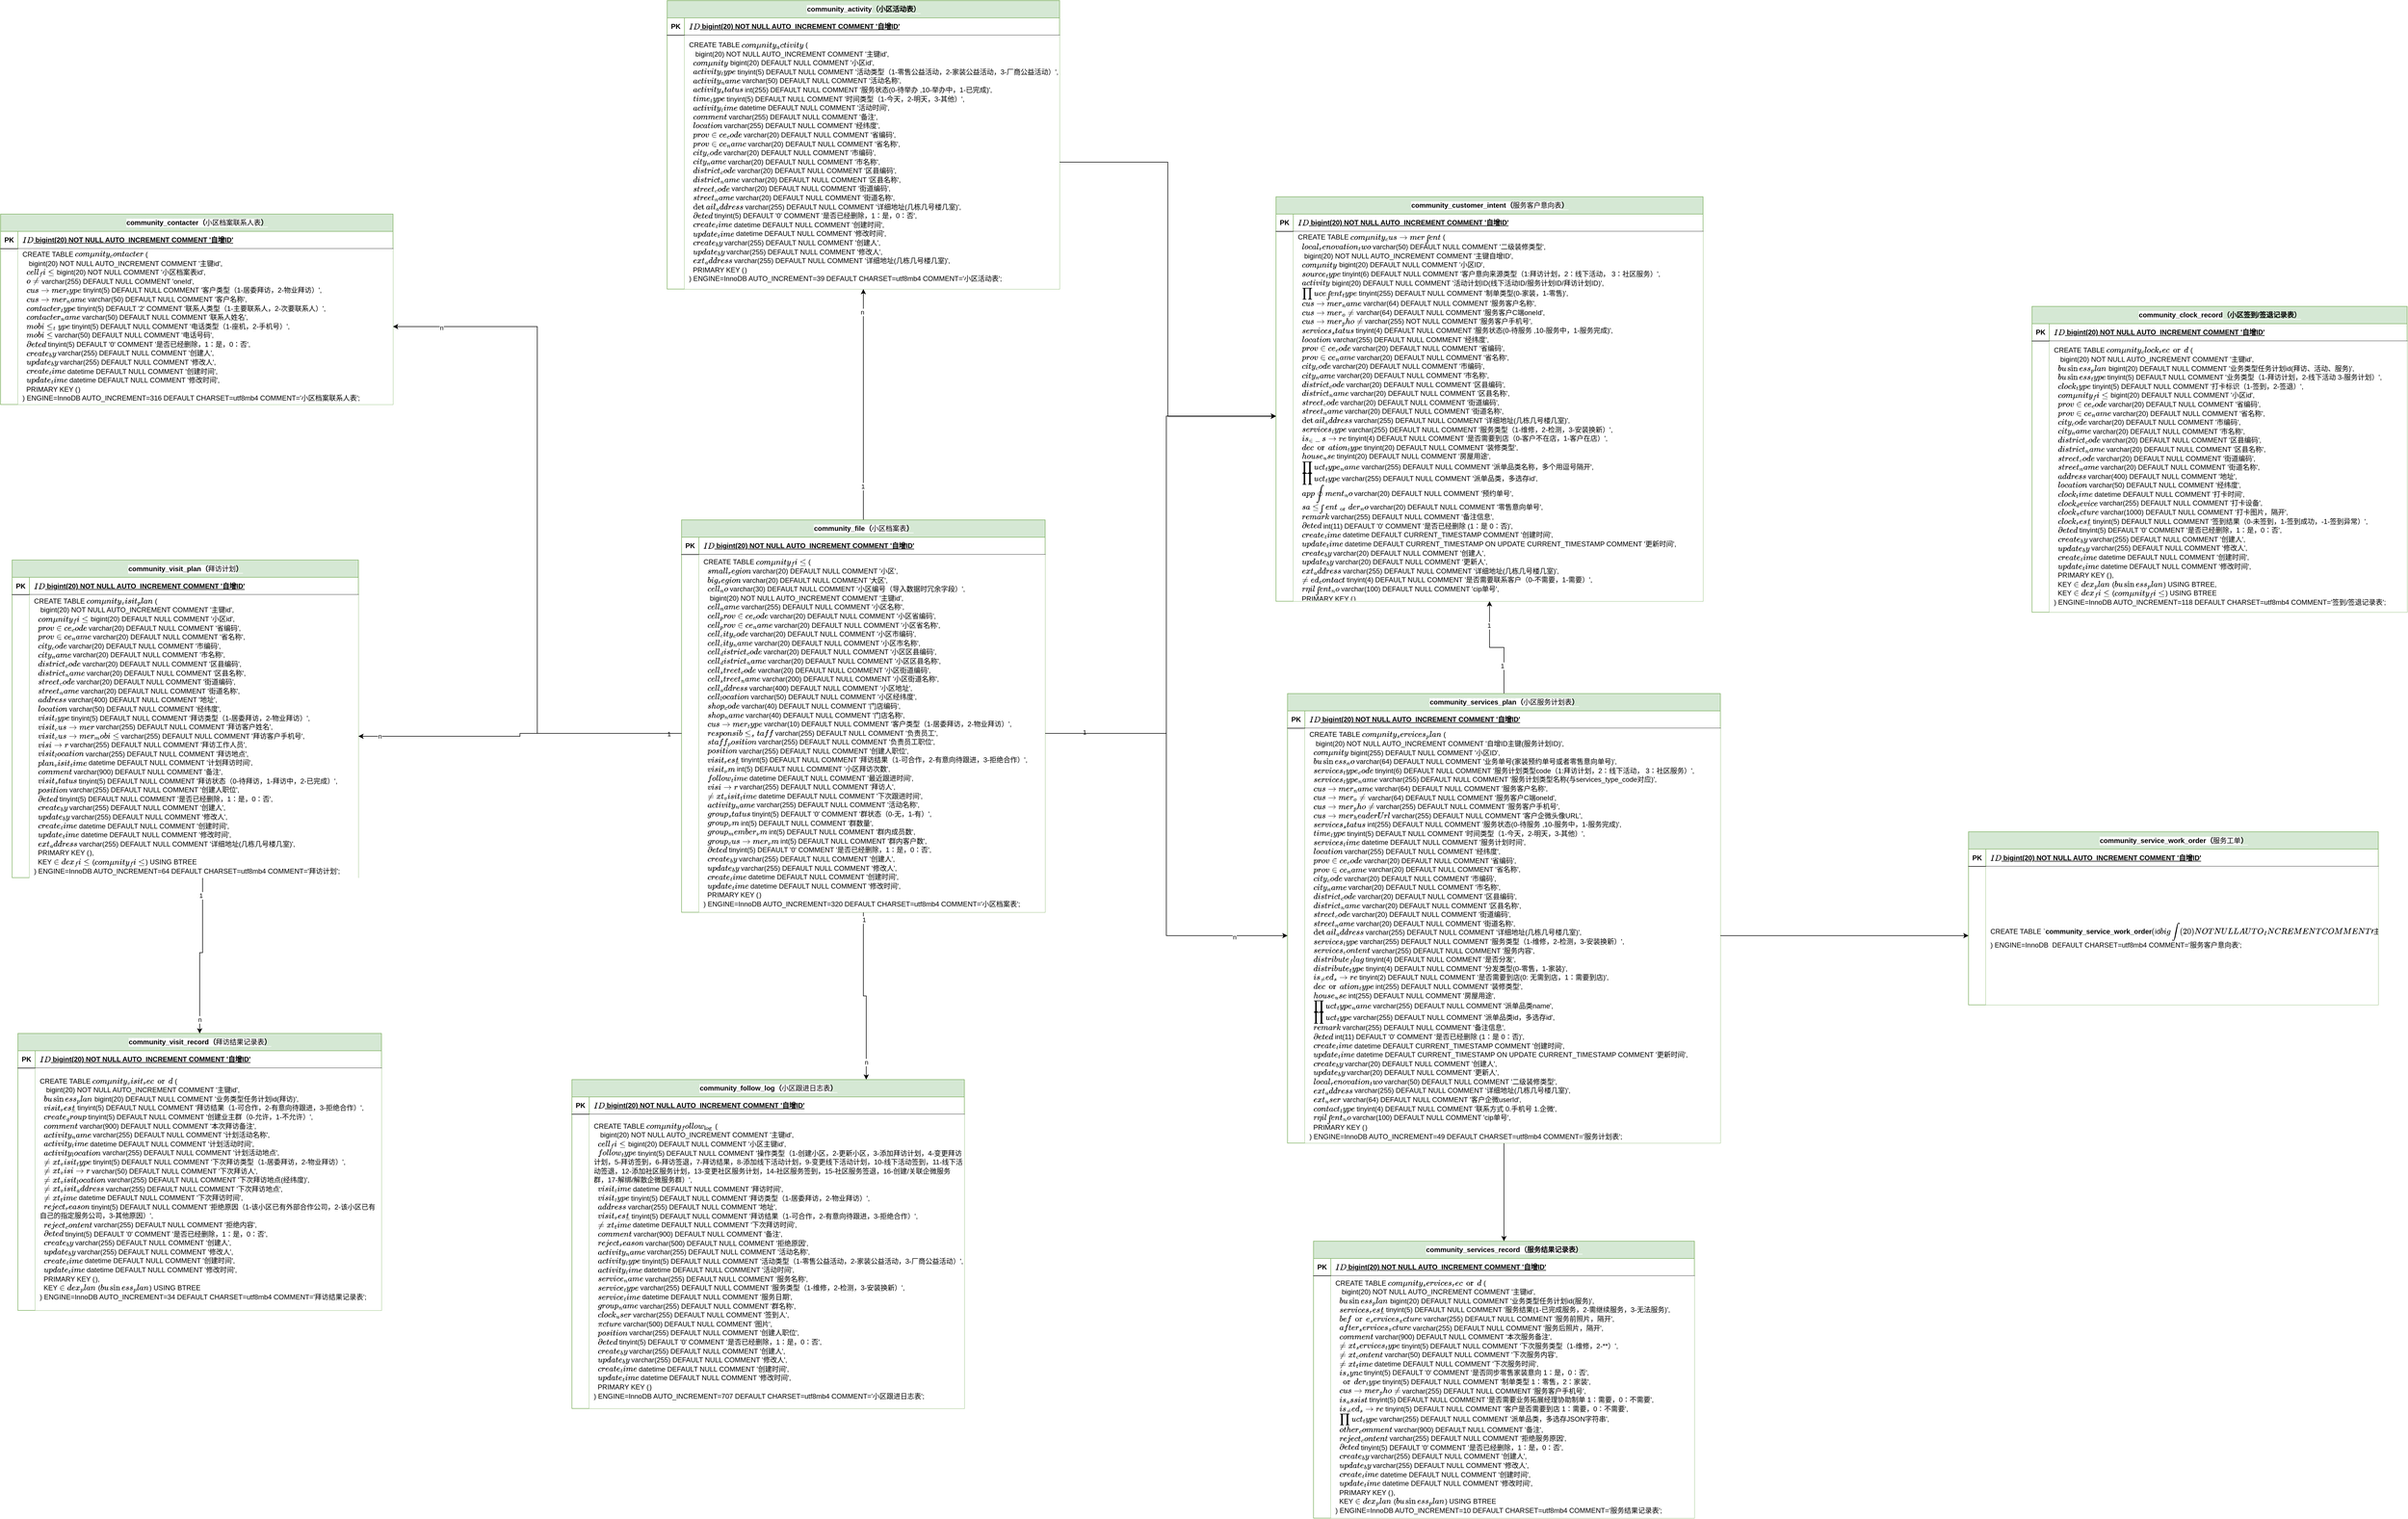 <mxfile version="24.1.0" type="github">
  <diagram name="第 1 页" id="2DZOpuADKw9ko30QVZN6">
    <mxGraphModel dx="6430" dy="2101" grid="1" gridSize="10" guides="1" tooltips="1" connect="1" arrows="1" fold="1" page="1" pageScale="1" pageWidth="827" pageHeight="1169" math="0" shadow="0">
      <root>
        <mxCell id="0" />
        <mxCell id="1" parent="0" />
        <mxCell id="c-emaLklX0RcFC97JPN--9" value="community_activity&lt;span style=&quot;background-color: rgb(213, 232, 212);&quot;&gt;（小区活动表）&lt;/span&gt;" style="shape=table;startSize=30;container=1;collapsible=1;childLayout=tableLayout;fixedRows=1;rowLines=0;fontStyle=1;align=center;resizeLast=1;html=1;labelBackgroundColor=default;fillColor=#d5e8d4;strokeColor=#82b366;" parent="1" vertex="1">
          <mxGeometry x="-3695" y="-200" width="680" height="500" as="geometry" />
        </mxCell>
        <mxCell id="c-emaLklX0RcFC97JPN--10" value="" style="shape=tableRow;horizontal=0;startSize=0;swimlaneHead=0;swimlaneBody=0;fillColor=none;collapsible=0;dropTarget=0;points=[[0,0.5],[1,0.5]];portConstraint=eastwest;top=0;left=0;right=0;bottom=1;" parent="c-emaLklX0RcFC97JPN--9" vertex="1">
          <mxGeometry y="30" width="680" height="30" as="geometry" />
        </mxCell>
        <mxCell id="c-emaLklX0RcFC97JPN--11" value="PK" style="shape=partialRectangle;connectable=0;fillColor=none;top=0;left=0;bottom=0;right=0;fontStyle=1;overflow=hidden;whiteSpace=wrap;html=1;" parent="c-emaLklX0RcFC97JPN--10" vertex="1">
          <mxGeometry width="30" height="30" as="geometry">
            <mxRectangle width="30" height="30" as="alternateBounds" />
          </mxGeometry>
        </mxCell>
        <mxCell id="c-emaLklX0RcFC97JPN--12" value="`ID` bigint(20) NOT NULL AUTO_INCREMENT COMMENT &#39;自增ID&#39;" style="shape=partialRectangle;connectable=0;fillColor=none;top=0;left=0;bottom=0;right=0;align=left;spacingLeft=6;fontStyle=5;overflow=hidden;whiteSpace=wrap;html=1;" parent="c-emaLklX0RcFC97JPN--10" vertex="1">
          <mxGeometry x="30" width="650" height="30" as="geometry">
            <mxRectangle width="650" height="30" as="alternateBounds" />
          </mxGeometry>
        </mxCell>
        <mxCell id="c-emaLklX0RcFC97JPN--13" value="" style="shape=tableRow;horizontal=0;startSize=0;swimlaneHead=0;swimlaneBody=0;fillColor=none;collapsible=0;dropTarget=0;points=[[0,0.5],[1,0.5]];portConstraint=eastwest;top=0;left=0;right=0;bottom=0;" parent="c-emaLklX0RcFC97JPN--9" vertex="1">
          <mxGeometry y="60" width="680" height="440" as="geometry" />
        </mxCell>
        <mxCell id="c-emaLklX0RcFC97JPN--14" value="" style="shape=partialRectangle;connectable=0;fillColor=none;top=0;left=0;bottom=0;right=0;editable=1;overflow=hidden;whiteSpace=wrap;html=1;" parent="c-emaLklX0RcFC97JPN--13" vertex="1">
          <mxGeometry width="30" height="440" as="geometry">
            <mxRectangle width="30" height="440" as="alternateBounds" />
          </mxGeometry>
        </mxCell>
        <mxCell id="c-emaLklX0RcFC97JPN--15" value="&lt;div style=&quot;line-height: 130%;&quot;&gt;&lt;div style=&quot;line-height: 130%;&quot;&gt;&lt;div style=&quot;line-height: 130%;&quot;&gt;&lt;div style=&quot;line-height: 130%;&quot;&gt;&lt;div style=&quot;line-height: 130%;&quot;&gt;&lt;div style=&quot;line-height: 130%;&quot;&gt;&lt;div style=&quot;line-height: 130%;&quot;&gt;&lt;div data-docx-has-block-data=&quot;false&quot; data-page-id=&quot;YLrPdt7Foo4dSDxoeuHca6s7nCh&quot;&gt;&lt;div class=&quot;old-record-id-FmYydZvrjogUZuxv6E2cjADqneS&quot; style=&quot;&quot;&gt;&lt;div class=&quot;old-record-id-FmYydZvrjogUZuxv6E2cjADqneS&quot;&gt;&lt;div class=&quot;old-record-id-FmYydZvrjogUZuxv6E2cjADqneS&quot;&gt;CREATE TABLE `community_activity` (&lt;/div&gt;&lt;div class=&quot;old-record-id-FmYydZvrjogUZuxv6E2cjADqneS&quot;&gt;&amp;nbsp; `id` bigint(20) NOT NULL AUTO_INCREMENT COMMENT &#39;主键id&#39;,&lt;/div&gt;&lt;div class=&quot;old-record-id-FmYydZvrjogUZuxv6E2cjADqneS&quot;&gt;&amp;nbsp; `community_id` bigint(20) DEFAULT NULL COMMENT &#39;小区id&#39;,&lt;/div&gt;&lt;div class=&quot;old-record-id-FmYydZvrjogUZuxv6E2cjADqneS&quot;&gt;&amp;nbsp; `activity_type` tinyint(5) DEFAULT NULL COMMENT &#39;活动类型（1-零售公益活动，2-家装公益活动，3-厂商公益活动）&#39;,&lt;/div&gt;&lt;div class=&quot;old-record-id-FmYydZvrjogUZuxv6E2cjADqneS&quot;&gt;&amp;nbsp; `activity_name` varchar(50) DEFAULT NULL COMMENT &#39;活动名称&#39;,&lt;/div&gt;&lt;div class=&quot;old-record-id-FmYydZvrjogUZuxv6E2cjADqneS&quot;&gt;&amp;nbsp; `activity_status` int(255) DEFAULT NULL COMMENT &#39;服务状态(0-待举办 ,10-举办中，1-已完成)&#39;,&lt;/div&gt;&lt;div class=&quot;old-record-id-FmYydZvrjogUZuxv6E2cjADqneS&quot;&gt;&amp;nbsp; `time_type` tinyint(5) DEFAULT NULL COMMENT &#39;时间类型（1-今天，2-明天，3-其他）&#39;,&lt;/div&gt;&lt;div class=&quot;old-record-id-FmYydZvrjogUZuxv6E2cjADqneS&quot;&gt;&amp;nbsp; `activity_time` datetime DEFAULT NULL COMMENT &#39;活动时间&#39;,&lt;/div&gt;&lt;div class=&quot;old-record-id-FmYydZvrjogUZuxv6E2cjADqneS&quot;&gt;&amp;nbsp; `comment` varchar(255) DEFAULT NULL COMMENT &#39;备注&#39;,&lt;/div&gt;&lt;div class=&quot;old-record-id-FmYydZvrjogUZuxv6E2cjADqneS&quot;&gt;&amp;nbsp; `location` varchar(255) DEFAULT NULL COMMENT &#39;经纬度&#39;,&lt;/div&gt;&lt;div class=&quot;old-record-id-FmYydZvrjogUZuxv6E2cjADqneS&quot;&gt;&amp;nbsp; `province_code` varchar(20) DEFAULT NULL COMMENT &#39;省编码&#39;,&lt;/div&gt;&lt;div class=&quot;old-record-id-FmYydZvrjogUZuxv6E2cjADqneS&quot;&gt;&amp;nbsp; `province_name` varchar(20) DEFAULT NULL COMMENT &#39;省名称&#39;,&lt;/div&gt;&lt;div class=&quot;old-record-id-FmYydZvrjogUZuxv6E2cjADqneS&quot;&gt;&amp;nbsp; `city_code` varchar(20) DEFAULT NULL COMMENT &#39;市编码&#39;,&lt;/div&gt;&lt;div class=&quot;old-record-id-FmYydZvrjogUZuxv6E2cjADqneS&quot;&gt;&amp;nbsp; `city_name` varchar(20) DEFAULT NULL COMMENT &#39;市名称&#39;,&lt;/div&gt;&lt;div class=&quot;old-record-id-FmYydZvrjogUZuxv6E2cjADqneS&quot;&gt;&amp;nbsp; `district_code` varchar(20) DEFAULT NULL COMMENT &#39;区县编码&#39;,&lt;/div&gt;&lt;div class=&quot;old-record-id-FmYydZvrjogUZuxv6E2cjADqneS&quot;&gt;&amp;nbsp; `district_name` varchar(20) DEFAULT NULL COMMENT &#39;区县名称&#39;,&lt;/div&gt;&lt;div class=&quot;old-record-id-FmYydZvrjogUZuxv6E2cjADqneS&quot;&gt;&amp;nbsp; `street_code` varchar(20) DEFAULT NULL COMMENT &#39;街道编码&#39;,&lt;/div&gt;&lt;div class=&quot;old-record-id-FmYydZvrjogUZuxv6E2cjADqneS&quot;&gt;&amp;nbsp; `street_name` varchar(20) DEFAULT NULL COMMENT &#39;街道名称&#39;,&lt;/div&gt;&lt;div class=&quot;old-record-id-FmYydZvrjogUZuxv6E2cjADqneS&quot;&gt;&amp;nbsp; `detail_address` varchar(255) DEFAULT NULL COMMENT &#39;详细地址(几栋几号楼几室)&#39;,&lt;/div&gt;&lt;div class=&quot;old-record-id-FmYydZvrjogUZuxv6E2cjADqneS&quot;&gt;&amp;nbsp; `deleted` tinyint(5) DEFAULT &#39;0&#39; COMMENT &#39;是否已经删除，1：是，0：否&#39;,&lt;/div&gt;&lt;div class=&quot;old-record-id-FmYydZvrjogUZuxv6E2cjADqneS&quot;&gt;&amp;nbsp; `create_time` datetime DEFAULT NULL COMMENT &#39;创建时间&#39;,&lt;/div&gt;&lt;div class=&quot;old-record-id-FmYydZvrjogUZuxv6E2cjADqneS&quot;&gt;&amp;nbsp; `update_time` datetime DEFAULT NULL COMMENT &#39;修改时间&#39;,&lt;/div&gt;&lt;div class=&quot;old-record-id-FmYydZvrjogUZuxv6E2cjADqneS&quot;&gt;&amp;nbsp; `create_by` varchar(255) DEFAULT NULL COMMENT &#39;创建人&#39;,&lt;/div&gt;&lt;div class=&quot;old-record-id-FmYydZvrjogUZuxv6E2cjADqneS&quot;&gt;&amp;nbsp; `update_by` varchar(255) DEFAULT NULL COMMENT &#39;修改人&#39;,&lt;/div&gt;&lt;div class=&quot;old-record-id-FmYydZvrjogUZuxv6E2cjADqneS&quot;&gt;&amp;nbsp; `ext_address` varchar(255) DEFAULT NULL COMMENT &#39;详细地址(几栋几号楼几室)&#39;,&lt;/div&gt;&lt;div class=&quot;old-record-id-FmYydZvrjogUZuxv6E2cjADqneS&quot;&gt;&amp;nbsp; PRIMARY KEY (`id`)&lt;/div&gt;&lt;div class=&quot;old-record-id-FmYydZvrjogUZuxv6E2cjADqneS&quot;&gt;) ENGINE=InnoDB AUTO_INCREMENT=39 DEFAULT CHARSET=utf8mb4 COMMENT=&#39;小区活动表&#39;;&lt;/div&gt;&lt;/div&gt;&lt;/div&gt;&lt;/div&gt;&lt;/div&gt;&lt;/div&gt;&lt;/div&gt;&lt;/div&gt;&lt;/div&gt;&lt;/div&gt;&lt;/div&gt;" style="shape=partialRectangle;connectable=0;fillColor=default;top=0;left=0;bottom=0;right=0;align=left;spacingLeft=6;overflow=hidden;whiteSpace=wrap;html=1;" parent="c-emaLklX0RcFC97JPN--13" vertex="1">
          <mxGeometry x="30" width="650" height="440" as="geometry">
            <mxRectangle width="650" height="440" as="alternateBounds" />
          </mxGeometry>
        </mxCell>
        <mxCell id="c-emaLklX0RcFC97JPN--16" value="community_clock_record&lt;span style=&quot;background-color: rgb(213, 232, 212);&quot;&gt;（小区签到/签退记录表）&lt;/span&gt;" style="shape=table;startSize=30;container=1;collapsible=1;childLayout=tableLayout;fixedRows=1;rowLines=0;fontStyle=1;align=center;resizeLast=1;html=1;labelBackgroundColor=default;fillColor=#d5e8d4;strokeColor=#82b366;" parent="1" vertex="1">
          <mxGeometry x="-1330" y="330" width="650" height="530" as="geometry" />
        </mxCell>
        <mxCell id="c-emaLklX0RcFC97JPN--17" value="" style="shape=tableRow;horizontal=0;startSize=0;swimlaneHead=0;swimlaneBody=0;fillColor=none;collapsible=0;dropTarget=0;points=[[0,0.5],[1,0.5]];portConstraint=eastwest;top=0;left=0;right=0;bottom=1;" parent="c-emaLklX0RcFC97JPN--16" vertex="1">
          <mxGeometry y="30" width="650" height="30" as="geometry" />
        </mxCell>
        <mxCell id="c-emaLklX0RcFC97JPN--18" value="PK" style="shape=partialRectangle;connectable=0;fillColor=none;top=0;left=0;bottom=0;right=0;fontStyle=1;overflow=hidden;whiteSpace=wrap;html=1;" parent="c-emaLklX0RcFC97JPN--17" vertex="1">
          <mxGeometry width="30" height="30" as="geometry">
            <mxRectangle width="30" height="30" as="alternateBounds" />
          </mxGeometry>
        </mxCell>
        <mxCell id="c-emaLklX0RcFC97JPN--19" value="`ID` bigint(20) NOT NULL AUTO_INCREMENT COMMENT &#39;自增ID&#39;" style="shape=partialRectangle;connectable=0;fillColor=none;top=0;left=0;bottom=0;right=0;align=left;spacingLeft=6;fontStyle=5;overflow=hidden;whiteSpace=wrap;html=1;" parent="c-emaLklX0RcFC97JPN--17" vertex="1">
          <mxGeometry x="30" width="620" height="30" as="geometry">
            <mxRectangle width="620" height="30" as="alternateBounds" />
          </mxGeometry>
        </mxCell>
        <mxCell id="c-emaLklX0RcFC97JPN--20" value="" style="shape=tableRow;horizontal=0;startSize=0;swimlaneHead=0;swimlaneBody=0;fillColor=none;collapsible=0;dropTarget=0;points=[[0,0.5],[1,0.5]];portConstraint=eastwest;top=0;left=0;right=0;bottom=0;" parent="c-emaLklX0RcFC97JPN--16" vertex="1">
          <mxGeometry y="60" width="650" height="470" as="geometry" />
        </mxCell>
        <mxCell id="c-emaLklX0RcFC97JPN--21" value="" style="shape=partialRectangle;connectable=0;fillColor=none;top=0;left=0;bottom=0;right=0;editable=1;overflow=hidden;whiteSpace=wrap;html=1;" parent="c-emaLklX0RcFC97JPN--20" vertex="1">
          <mxGeometry width="30" height="470" as="geometry">
            <mxRectangle width="30" height="470" as="alternateBounds" />
          </mxGeometry>
        </mxCell>
        <mxCell id="c-emaLklX0RcFC97JPN--22" value="&lt;div style=&quot;line-height: 130%;&quot;&gt;&lt;div style=&quot;line-height: 130%;&quot;&gt;&lt;div style=&quot;line-height: 130%;&quot;&gt;&lt;div style=&quot;line-height: 130%;&quot;&gt;&lt;div style=&quot;line-height: 130%;&quot;&gt;&lt;div style=&quot;line-height: 130%;&quot;&gt;&lt;div style=&quot;line-height: 130%;&quot;&gt;&lt;div data-docx-has-block-data=&quot;false&quot; data-page-id=&quot;YLrPdt7Foo4dSDxoeuHca6s7nCh&quot;&gt;&lt;div class=&quot;old-record-id-FmYydZvrjogUZuxv6E2cjADqneS&quot; style=&quot;&quot;&gt;&lt;div class=&quot;old-record-id-FmYydZvrjogUZuxv6E2cjADqneS&quot;&gt;&lt;div class=&quot;old-record-id-FmYydZvrjogUZuxv6E2cjADqneS&quot;&gt;&lt;div class=&quot;old-record-id-FmYydZvrjogUZuxv6E2cjADqneS&quot;&gt;CREATE TABLE `community_clock_record` (&lt;/div&gt;&lt;div class=&quot;old-record-id-FmYydZvrjogUZuxv6E2cjADqneS&quot;&gt;&amp;nbsp; `id` bigint(20) NOT NULL AUTO_INCREMENT COMMENT &#39;主键id&#39;,&lt;/div&gt;&lt;div class=&quot;old-record-id-FmYydZvrjogUZuxv6E2cjADqneS&quot;&gt;&amp;nbsp; `business_plan_id` bigint(20) DEFAULT NULL COMMENT &#39;业务类型任务计划id(拜访、活动、服务)&#39;,&lt;/div&gt;&lt;div class=&quot;old-record-id-FmYydZvrjogUZuxv6E2cjADqneS&quot;&gt;&amp;nbsp; `business_type` tinyint(5) DEFAULT NULL COMMENT &#39;业务类型（1-拜访计划，2-线下活动 3-服务计划）&#39;,&lt;/div&gt;&lt;div class=&quot;old-record-id-FmYydZvrjogUZuxv6E2cjADqneS&quot;&gt;&amp;nbsp; `clock_type` tinyint(5) DEFAULT NULL COMMENT &#39;打卡标识（1-签到，2-签退）&#39;,&lt;/div&gt;&lt;div class=&quot;old-record-id-FmYydZvrjogUZuxv6E2cjADqneS&quot;&gt;&amp;nbsp; `community_file_id` bigint(20) DEFAULT NULL COMMENT &#39;小区id&#39;,&lt;/div&gt;&lt;div class=&quot;old-record-id-FmYydZvrjogUZuxv6E2cjADqneS&quot;&gt;&amp;nbsp; `province_code` varchar(20) DEFAULT NULL COMMENT &#39;省编码&#39;,&lt;/div&gt;&lt;div class=&quot;old-record-id-FmYydZvrjogUZuxv6E2cjADqneS&quot;&gt;&amp;nbsp; `province_name` varchar(20) DEFAULT NULL COMMENT &#39;省名称&#39;,&lt;/div&gt;&lt;div class=&quot;old-record-id-FmYydZvrjogUZuxv6E2cjADqneS&quot;&gt;&amp;nbsp; `city_code` varchar(20) DEFAULT NULL COMMENT &#39;市编码&#39;,&lt;/div&gt;&lt;div class=&quot;old-record-id-FmYydZvrjogUZuxv6E2cjADqneS&quot;&gt;&amp;nbsp; `city_name` varchar(20) DEFAULT NULL COMMENT &#39;市名称&#39;,&lt;/div&gt;&lt;div class=&quot;old-record-id-FmYydZvrjogUZuxv6E2cjADqneS&quot;&gt;&amp;nbsp; `district_code` varchar(20) DEFAULT NULL COMMENT &#39;区县编码&#39;,&lt;/div&gt;&lt;div class=&quot;old-record-id-FmYydZvrjogUZuxv6E2cjADqneS&quot;&gt;&amp;nbsp; `district_name` varchar(20) DEFAULT NULL COMMENT &#39;区县名称&#39;,&lt;/div&gt;&lt;div class=&quot;old-record-id-FmYydZvrjogUZuxv6E2cjADqneS&quot;&gt;&amp;nbsp; `street_code` varchar(20) DEFAULT NULL COMMENT &#39;街道编码&#39;,&lt;/div&gt;&lt;div class=&quot;old-record-id-FmYydZvrjogUZuxv6E2cjADqneS&quot;&gt;&amp;nbsp; `street_name` varchar(20) DEFAULT NULL COMMENT &#39;街道名称&#39;,&lt;/div&gt;&lt;div class=&quot;old-record-id-FmYydZvrjogUZuxv6E2cjADqneS&quot;&gt;&amp;nbsp; `address` varchar(400) DEFAULT NULL COMMENT &#39;地址&#39;,&lt;/div&gt;&lt;div class=&quot;old-record-id-FmYydZvrjogUZuxv6E2cjADqneS&quot;&gt;&amp;nbsp; `location` varchar(50) DEFAULT NULL COMMENT &#39;经纬度&#39;,&lt;/div&gt;&lt;div class=&quot;old-record-id-FmYydZvrjogUZuxv6E2cjADqneS&quot;&gt;&amp;nbsp; `clock_time` datetime DEFAULT NULL COMMENT &#39;打卡时间&#39;,&lt;/div&gt;&lt;div class=&quot;old-record-id-FmYydZvrjogUZuxv6E2cjADqneS&quot;&gt;&amp;nbsp; `clock_device` varchar(255) DEFAULT NULL COMMENT &#39;打卡设备&#39;,&lt;/div&gt;&lt;div class=&quot;old-record-id-FmYydZvrjogUZuxv6E2cjADqneS&quot;&gt;&amp;nbsp; `clock_picture` varchar(1000) DEFAULT NULL COMMENT &#39;打卡图片，隔开&#39;,&lt;/div&gt;&lt;div class=&quot;old-record-id-FmYydZvrjogUZuxv6E2cjADqneS&quot;&gt;&amp;nbsp; `clock_result` tinyint(5) DEFAULT NULL COMMENT &#39;签到结果（0-未签到，1-签到成功，-1-签到异常）&#39;,&lt;/div&gt;&lt;div class=&quot;old-record-id-FmYydZvrjogUZuxv6E2cjADqneS&quot;&gt;&amp;nbsp; `deleted` tinyint(5) DEFAULT &#39;0&#39; COMMENT &#39;是否已经删除，1：是，0：否&#39;,&lt;/div&gt;&lt;div class=&quot;old-record-id-FmYydZvrjogUZuxv6E2cjADqneS&quot;&gt;&amp;nbsp; `create_by` varchar(255) DEFAULT NULL COMMENT &#39;创建人&#39;,&lt;/div&gt;&lt;div class=&quot;old-record-id-FmYydZvrjogUZuxv6E2cjADqneS&quot;&gt;&amp;nbsp; `update_by` varchar(255) DEFAULT NULL COMMENT &#39;修改人&#39;,&lt;/div&gt;&lt;div class=&quot;old-record-id-FmYydZvrjogUZuxv6E2cjADqneS&quot;&gt;&amp;nbsp; `create_time` datetime DEFAULT NULL COMMENT &#39;创建时间&#39;,&lt;/div&gt;&lt;div class=&quot;old-record-id-FmYydZvrjogUZuxv6E2cjADqneS&quot;&gt;&amp;nbsp; `update_time` datetime DEFAULT NULL COMMENT &#39;修改时间&#39;,&lt;/div&gt;&lt;div class=&quot;old-record-id-FmYydZvrjogUZuxv6E2cjADqneS&quot;&gt;&amp;nbsp; PRIMARY KEY (`id`),&lt;/div&gt;&lt;div class=&quot;old-record-id-FmYydZvrjogUZuxv6E2cjADqneS&quot;&gt;&amp;nbsp; KEY `index_plan_id` (`business_plan_id`) USING BTREE,&lt;/div&gt;&lt;div class=&quot;old-record-id-FmYydZvrjogUZuxv6E2cjADqneS&quot;&gt;&amp;nbsp; KEY `index_file_id` (`community_file_id`) USING BTREE&lt;/div&gt;&lt;div class=&quot;old-record-id-FmYydZvrjogUZuxv6E2cjADqneS&quot;&gt;) ENGINE=InnoDB AUTO_INCREMENT=118 DEFAULT CHARSET=utf8mb4 COMMENT=&#39;签到/签退记录表&#39;;&lt;/div&gt;&lt;/div&gt;&lt;/div&gt;&lt;/div&gt;&lt;/div&gt;&lt;/div&gt;&lt;/div&gt;&lt;/div&gt;&lt;/div&gt;&lt;/div&gt;&lt;/div&gt;&lt;/div&gt;" style="shape=partialRectangle;connectable=0;fillColor=default;top=0;left=0;bottom=0;right=0;align=left;spacingLeft=6;overflow=hidden;whiteSpace=wrap;html=1;" parent="c-emaLklX0RcFC97JPN--20" vertex="1">
          <mxGeometry x="30" width="620" height="470" as="geometry">
            <mxRectangle width="620" height="470" as="alternateBounds" />
          </mxGeometry>
        </mxCell>
        <mxCell id="c-emaLklX0RcFC97JPN--23" value="community_contacter（&lt;span style=&quot;font-weight: 400; text-align: left; background-color: rgb(251, 251, 251);&quot;&gt;小区档案联系人表&lt;/span&gt;&lt;span style=&quot;background-color: rgb(213, 232, 212);&quot;&gt;）&lt;/span&gt;" style="shape=table;startSize=30;container=1;collapsible=1;childLayout=tableLayout;fixedRows=1;rowLines=0;fontStyle=1;align=center;resizeLast=1;html=1;labelBackgroundColor=default;fillColor=#d5e8d4;strokeColor=#82b366;" parent="1" vertex="1">
          <mxGeometry x="-4850" y="170" width="680" height="330" as="geometry" />
        </mxCell>
        <mxCell id="c-emaLklX0RcFC97JPN--24" value="" style="shape=tableRow;horizontal=0;startSize=0;swimlaneHead=0;swimlaneBody=0;fillColor=none;collapsible=0;dropTarget=0;points=[[0,0.5],[1,0.5]];portConstraint=eastwest;top=0;left=0;right=0;bottom=1;" parent="c-emaLklX0RcFC97JPN--23" vertex="1">
          <mxGeometry y="30" width="680" height="30" as="geometry" />
        </mxCell>
        <mxCell id="c-emaLklX0RcFC97JPN--25" value="PK" style="shape=partialRectangle;connectable=0;fillColor=none;top=0;left=0;bottom=0;right=0;fontStyle=1;overflow=hidden;whiteSpace=wrap;html=1;" parent="c-emaLklX0RcFC97JPN--24" vertex="1">
          <mxGeometry width="30" height="30" as="geometry">
            <mxRectangle width="30" height="30" as="alternateBounds" />
          </mxGeometry>
        </mxCell>
        <mxCell id="c-emaLklX0RcFC97JPN--26" value="`ID` bigint(20) NOT NULL AUTO_INCREMENT COMMENT &#39;自增ID&#39;" style="shape=partialRectangle;connectable=0;fillColor=none;top=0;left=0;bottom=0;right=0;align=left;spacingLeft=6;fontStyle=5;overflow=hidden;whiteSpace=wrap;html=1;" parent="c-emaLklX0RcFC97JPN--24" vertex="1">
          <mxGeometry x="30" width="650" height="30" as="geometry">
            <mxRectangle width="650" height="30" as="alternateBounds" />
          </mxGeometry>
        </mxCell>
        <mxCell id="c-emaLklX0RcFC97JPN--27" value="" style="shape=tableRow;horizontal=0;startSize=0;swimlaneHead=0;swimlaneBody=0;fillColor=none;collapsible=0;dropTarget=0;points=[[0,0.5],[1,0.5]];portConstraint=eastwest;top=0;left=0;right=0;bottom=0;" parent="c-emaLklX0RcFC97JPN--23" vertex="1">
          <mxGeometry y="60" width="680" height="270" as="geometry" />
        </mxCell>
        <mxCell id="c-emaLklX0RcFC97JPN--28" value="" style="shape=partialRectangle;connectable=0;fillColor=none;top=0;left=0;bottom=0;right=0;editable=1;overflow=hidden;whiteSpace=wrap;html=1;" parent="c-emaLklX0RcFC97JPN--27" vertex="1">
          <mxGeometry width="30" height="270" as="geometry">
            <mxRectangle width="30" height="270" as="alternateBounds" />
          </mxGeometry>
        </mxCell>
        <mxCell id="c-emaLklX0RcFC97JPN--29" value="&lt;div style=&quot;line-height: 130%;&quot;&gt;&lt;div style=&quot;line-height: 130%;&quot;&gt;&lt;div style=&quot;line-height: 130%;&quot;&gt;&lt;div style=&quot;line-height: 130%;&quot;&gt;&lt;div style=&quot;line-height: 130%;&quot;&gt;&lt;div style=&quot;line-height: 130%;&quot;&gt;&lt;div style=&quot;line-height: 130%;&quot;&gt;&lt;div data-docx-has-block-data=&quot;false&quot; data-page-id=&quot;YLrPdt7Foo4dSDxoeuHca6s7nCh&quot;&gt;&lt;div class=&quot;old-record-id-FmYydZvrjogUZuxv6E2cjADqneS&quot; style=&quot;&quot;&gt;&lt;div class=&quot;old-record-id-FmYydZvrjogUZuxv6E2cjADqneS&quot;&gt;&lt;div class=&quot;old-record-id-FmYydZvrjogUZuxv6E2cjADqneS&quot;&gt;&lt;div class=&quot;old-record-id-FmYydZvrjogUZuxv6E2cjADqneS&quot;&gt;CREATE TABLE `community_contacter` (&lt;/div&gt;&lt;div class=&quot;old-record-id-FmYydZvrjogUZuxv6E2cjADqneS&quot;&gt;&amp;nbsp; `id` bigint(20) NOT NULL AUTO_INCREMENT COMMENT &#39;主键id&#39;,&lt;/div&gt;&lt;div class=&quot;old-record-id-FmYydZvrjogUZuxv6E2cjADqneS&quot;&gt;&amp;nbsp; `cell_file_id` bigint(20) NOT NULL COMMENT &#39;小区档案表id&#39;,&lt;/div&gt;&lt;div class=&quot;old-record-id-FmYydZvrjogUZuxv6E2cjADqneS&quot;&gt;&amp;nbsp; `one_id` varchar(255) DEFAULT NULL COMMENT &#39;oneId&#39;,&lt;/div&gt;&lt;div class=&quot;old-record-id-FmYydZvrjogUZuxv6E2cjADqneS&quot;&gt;&amp;nbsp; `customer_type` tinyint(5) DEFAULT NULL COMMENT &#39;客户类型（1-居委拜访，2-物业拜访）&#39;,&lt;/div&gt;&lt;div class=&quot;old-record-id-FmYydZvrjogUZuxv6E2cjADqneS&quot;&gt;&amp;nbsp; `customer_name` varchar(50) DEFAULT NULL COMMENT &#39;客户名称&#39;,&lt;/div&gt;&lt;div class=&quot;old-record-id-FmYydZvrjogUZuxv6E2cjADqneS&quot;&gt;&amp;nbsp; `contacter_type` tinyint(5) DEFAULT &#39;2&#39; COMMENT &#39;联系人类型（1-主要联系人，2-次要联系人）&#39;,&lt;/div&gt;&lt;div class=&quot;old-record-id-FmYydZvrjogUZuxv6E2cjADqneS&quot;&gt;&amp;nbsp; `contacter_name` varchar(50) DEFAULT NULL COMMENT &#39;联系人姓名&#39;,&lt;/div&gt;&lt;div class=&quot;old-record-id-FmYydZvrjogUZuxv6E2cjADqneS&quot;&gt;&amp;nbsp; `mobile_type` tinyint(5) DEFAULT NULL COMMENT &#39;电话类型（1-座机，2-手机号）&#39;,&lt;/div&gt;&lt;div class=&quot;old-record-id-FmYydZvrjogUZuxv6E2cjADqneS&quot;&gt;&amp;nbsp; `mobile` varchar(50) DEFAULT NULL COMMENT &#39;电话号码&#39;,&lt;/div&gt;&lt;div class=&quot;old-record-id-FmYydZvrjogUZuxv6E2cjADqneS&quot;&gt;&amp;nbsp; `deleted` tinyint(5) DEFAULT &#39;0&#39; COMMENT &#39;是否已经删除，1：是，0：否&#39;,&lt;/div&gt;&lt;div class=&quot;old-record-id-FmYydZvrjogUZuxv6E2cjADqneS&quot;&gt;&amp;nbsp; `create_by` varchar(255) DEFAULT NULL COMMENT &#39;创建人&#39;,&lt;/div&gt;&lt;div class=&quot;old-record-id-FmYydZvrjogUZuxv6E2cjADqneS&quot;&gt;&amp;nbsp; `update_by` varchar(255) DEFAULT NULL COMMENT &#39;修改人&#39;,&lt;/div&gt;&lt;div class=&quot;old-record-id-FmYydZvrjogUZuxv6E2cjADqneS&quot;&gt;&amp;nbsp; `create_time` datetime DEFAULT NULL COMMENT &#39;创建时间&#39;,&lt;/div&gt;&lt;div class=&quot;old-record-id-FmYydZvrjogUZuxv6E2cjADqneS&quot;&gt;&amp;nbsp; `update_time` datetime DEFAULT NULL COMMENT &#39;修改时间&#39;,&lt;/div&gt;&lt;div class=&quot;old-record-id-FmYydZvrjogUZuxv6E2cjADqneS&quot;&gt;&amp;nbsp; PRIMARY KEY (`id`)&lt;/div&gt;&lt;div class=&quot;old-record-id-FmYydZvrjogUZuxv6E2cjADqneS&quot;&gt;) ENGINE=InnoDB AUTO_INCREMENT=316 DEFAULT CHARSET=utf8mb4 COMMENT=&#39;小区档案联系人表&#39;;&lt;/div&gt;&lt;/div&gt;&lt;/div&gt;&lt;/div&gt;&lt;/div&gt;&lt;/div&gt;&lt;/div&gt;&lt;/div&gt;&lt;/div&gt;&lt;/div&gt;&lt;/div&gt;&lt;/div&gt;" style="shape=partialRectangle;connectable=0;fillColor=default;top=0;left=0;bottom=0;right=0;align=left;spacingLeft=6;overflow=hidden;whiteSpace=wrap;html=1;" parent="c-emaLklX0RcFC97JPN--27" vertex="1">
          <mxGeometry x="30" width="650" height="270" as="geometry">
            <mxRectangle width="650" height="270" as="alternateBounds" />
          </mxGeometry>
        </mxCell>
        <mxCell id="c-emaLklX0RcFC97JPN--30" value="&lt;div style=&quot;text-align: left;&quot;&gt;community_customer_intent（&lt;span style=&quot;font-weight: 400; background-color: rgb(251, 251, 251);&quot;&gt;服务客户意向表&lt;/span&gt;&lt;span style=&quot;background-color: rgb(213, 232, 212);&quot;&gt;）&lt;/span&gt;&lt;/div&gt;" style="shape=table;startSize=30;container=1;collapsible=1;childLayout=tableLayout;fixedRows=1;rowLines=0;fontStyle=1;align=center;resizeLast=1;html=1;labelBackgroundColor=default;fillColor=#d5e8d4;strokeColor=#82b366;" parent="1" vertex="1">
          <mxGeometry x="-2640" y="140" width="740" height="701" as="geometry" />
        </mxCell>
        <mxCell id="c-emaLklX0RcFC97JPN--31" value="" style="shape=tableRow;horizontal=0;startSize=0;swimlaneHead=0;swimlaneBody=0;fillColor=none;collapsible=0;dropTarget=0;points=[[0,0.5],[1,0.5]];portConstraint=eastwest;top=0;left=0;right=0;bottom=1;" parent="c-emaLklX0RcFC97JPN--30" vertex="1">
          <mxGeometry y="30" width="740" height="30" as="geometry" />
        </mxCell>
        <mxCell id="c-emaLklX0RcFC97JPN--32" value="PK" style="shape=partialRectangle;connectable=0;fillColor=none;top=0;left=0;bottom=0;right=0;fontStyle=1;overflow=hidden;whiteSpace=wrap;html=1;" parent="c-emaLklX0RcFC97JPN--31" vertex="1">
          <mxGeometry width="30" height="30" as="geometry">
            <mxRectangle width="30" height="30" as="alternateBounds" />
          </mxGeometry>
        </mxCell>
        <mxCell id="c-emaLklX0RcFC97JPN--33" value="`ID` bigint(20) NOT NULL AUTO_INCREMENT COMMENT &#39;自增ID&#39;" style="shape=partialRectangle;connectable=0;fillColor=none;top=0;left=0;bottom=0;right=0;align=left;spacingLeft=6;fontStyle=5;overflow=hidden;whiteSpace=wrap;html=1;" parent="c-emaLklX0RcFC97JPN--31" vertex="1">
          <mxGeometry x="30" width="710" height="30" as="geometry">
            <mxRectangle width="710" height="30" as="alternateBounds" />
          </mxGeometry>
        </mxCell>
        <mxCell id="c-emaLklX0RcFC97JPN--34" value="" style="shape=tableRow;horizontal=0;startSize=0;swimlaneHead=0;swimlaneBody=0;fillColor=none;collapsible=0;dropTarget=0;points=[[0,0.5],[1,0.5]];portConstraint=eastwest;top=0;left=0;right=0;bottom=0;" parent="c-emaLklX0RcFC97JPN--30" vertex="1">
          <mxGeometry y="60" width="740" height="641" as="geometry" />
        </mxCell>
        <mxCell id="c-emaLklX0RcFC97JPN--35" value="" style="shape=partialRectangle;connectable=0;fillColor=none;top=0;left=0;bottom=0;right=0;editable=1;overflow=hidden;whiteSpace=wrap;html=1;" parent="c-emaLklX0RcFC97JPN--34" vertex="1">
          <mxGeometry width="30" height="641" as="geometry">
            <mxRectangle width="30" height="641" as="alternateBounds" />
          </mxGeometry>
        </mxCell>
        <mxCell id="c-emaLklX0RcFC97JPN--36" value="&lt;div style=&quot;line-height: 130%;&quot;&gt;&lt;div style=&quot;line-height: 130%;&quot;&gt;&lt;div style=&quot;line-height: 130%;&quot;&gt;&lt;div style=&quot;line-height: 130%;&quot;&gt;&lt;div style=&quot;line-height: 130%;&quot;&gt;&lt;div style=&quot;line-height: 130%;&quot;&gt;&lt;div style=&quot;line-height: 130%;&quot;&gt;&lt;div data-docx-has-block-data=&quot;false&quot; data-page-id=&quot;YLrPdt7Foo4dSDxoeuHca6s7nCh&quot;&gt;&lt;div class=&quot;old-record-id-FmYydZvrjogUZuxv6E2cjADqneS&quot; style=&quot;&quot;&gt;&lt;div class=&quot;old-record-id-FmYydZvrjogUZuxv6E2cjADqneS&quot;&gt;&lt;div class=&quot;old-record-id-FmYydZvrjogUZuxv6E2cjADqneS&quot;&gt;&lt;div class=&quot;old-record-id-FmYydZvrjogUZuxv6E2cjADqneS&quot;&gt;&lt;div class=&quot;old-record-id-FmYydZvrjogUZuxv6E2cjADqneS&quot;&gt;CREATE TABLE `community_customer_intent` (&lt;/div&gt;&lt;div class=&quot;old-record-id-FmYydZvrjogUZuxv6E2cjADqneS&quot;&gt;&amp;nbsp; `local_renovation_two` varchar(50) DEFAULT NULL COMMENT &#39;二级装修类型&#39;,&lt;/div&gt;&lt;div class=&quot;old-record-id-FmYydZvrjogUZuxv6E2cjADqneS&quot;&gt;&amp;nbsp; `id` bigint(20) NOT NULL AUTO_INCREMENT COMMENT &#39;主键自增ID&#39;,&lt;/div&gt;&lt;div class=&quot;old-record-id-FmYydZvrjogUZuxv6E2cjADqneS&quot;&gt;&amp;nbsp; `community_id` bigint(20) DEFAULT NULL COMMENT &#39;小区ID&#39;,&lt;/div&gt;&lt;div class=&quot;old-record-id-FmYydZvrjogUZuxv6E2cjADqneS&quot;&gt;&amp;nbsp; `source_type` tinyint(6) DEFAULT NULL COMMENT &#39;客户意向来源类型（1:拜访计划，2：线下活动， 3：社区服务）&#39;,&lt;/div&gt;&lt;div class=&quot;old-record-id-FmYydZvrjogUZuxv6E2cjADqneS&quot;&gt;&amp;nbsp; `activity_id` bigint(20) DEFAULT NULL COMMENT &#39;活动计划ID(线下活动ID/服务计划ID/拜访计划ID)&#39;,&lt;/div&gt;&lt;div class=&quot;old-record-id-FmYydZvrjogUZuxv6E2cjADqneS&quot;&gt;&amp;nbsp; `produce_intent_type` tinyint(255) DEFAULT NULL COMMENT &#39;制单类型(0-家装，1-零售)&#39;,&lt;/div&gt;&lt;div class=&quot;old-record-id-FmYydZvrjogUZuxv6E2cjADqneS&quot;&gt;&amp;nbsp; `customer_name` varchar(64) DEFAULT NULL COMMENT &#39;服务客户名称&#39;,&lt;/div&gt;&lt;div class=&quot;old-record-id-FmYydZvrjogUZuxv6E2cjADqneS&quot;&gt;&amp;nbsp; `customer_one_id` varchar(64) DEFAULT NULL COMMENT &#39;服务客户C端oneId&#39;,&lt;/div&gt;&lt;div class=&quot;old-record-id-FmYydZvrjogUZuxv6E2cjADqneS&quot;&gt;&amp;nbsp; `customer_phone` varchar(255) NOT NULL COMMENT &#39;服务客户手机号&#39;,&lt;/div&gt;&lt;div class=&quot;old-record-id-FmYydZvrjogUZuxv6E2cjADqneS&quot;&gt;&amp;nbsp; `services_status` tinyint(4) DEFAULT NULL COMMENT &#39;服务状态(0-待服务 ,10-服务中，1-服务完成)&#39;,&lt;/div&gt;&lt;div class=&quot;old-record-id-FmYydZvrjogUZuxv6E2cjADqneS&quot;&gt;&amp;nbsp; `location` varchar(255) DEFAULT NULL COMMENT &#39;经纬度&#39;,&lt;/div&gt;&lt;div class=&quot;old-record-id-FmYydZvrjogUZuxv6E2cjADqneS&quot;&gt;&amp;nbsp; `province_code` varchar(20) DEFAULT NULL COMMENT &#39;省编码&#39;,&lt;/div&gt;&lt;div class=&quot;old-record-id-FmYydZvrjogUZuxv6E2cjADqneS&quot;&gt;&amp;nbsp; `province_name` varchar(20) DEFAULT NULL COMMENT &#39;省名称&#39;,&lt;/div&gt;&lt;div class=&quot;old-record-id-FmYydZvrjogUZuxv6E2cjADqneS&quot;&gt;&amp;nbsp; `city_code` varchar(20) DEFAULT NULL COMMENT &#39;市编码&#39;,&lt;/div&gt;&lt;div class=&quot;old-record-id-FmYydZvrjogUZuxv6E2cjADqneS&quot;&gt;&amp;nbsp; `city_name` varchar(20) DEFAULT NULL COMMENT &#39;市名称&#39;,&lt;/div&gt;&lt;div class=&quot;old-record-id-FmYydZvrjogUZuxv6E2cjADqneS&quot;&gt;&amp;nbsp; `district_code` varchar(20) DEFAULT NULL COMMENT &#39;区县编码&#39;,&lt;/div&gt;&lt;div class=&quot;old-record-id-FmYydZvrjogUZuxv6E2cjADqneS&quot;&gt;&amp;nbsp; `district_name` varchar(20) DEFAULT NULL COMMENT &#39;区县名称&#39;,&lt;/div&gt;&lt;div class=&quot;old-record-id-FmYydZvrjogUZuxv6E2cjADqneS&quot;&gt;&amp;nbsp; `street_code` varchar(20) DEFAULT NULL COMMENT &#39;街道编码&#39;,&lt;/div&gt;&lt;div class=&quot;old-record-id-FmYydZvrjogUZuxv6E2cjADqneS&quot;&gt;&amp;nbsp; `street_name` varchar(20) DEFAULT NULL COMMENT &#39;街道名称&#39;,&lt;/div&gt;&lt;div class=&quot;old-record-id-FmYydZvrjogUZuxv6E2cjADqneS&quot;&gt;&amp;nbsp; `detail_address` varchar(255) DEFAULT NULL COMMENT &#39;详细地址(几栋几号楼几室)&#39;,&lt;/div&gt;&lt;div class=&quot;old-record-id-FmYydZvrjogUZuxv6E2cjADqneS&quot;&gt;&amp;nbsp; `services_type` varchar(255) DEFAULT NULL COMMENT &#39;服务类型（1-维修，2-检测，3-安装换新）&#39;,&lt;/div&gt;&lt;div class=&quot;old-record-id-FmYydZvrjogUZuxv6E2cjADqneS&quot;&gt;&amp;nbsp; `is_in_store` tinyint(4) DEFAULT NULL COMMENT &#39;是否需要到店（0-客户不在店，1-客户在店）&#39;,&lt;/div&gt;&lt;div class=&quot;old-record-id-FmYydZvrjogUZuxv6E2cjADqneS&quot;&gt;&amp;nbsp; `decoration_type` tinyint(20) DEFAULT NULL COMMENT &#39;装修类型&#39;,&lt;/div&gt;&lt;div class=&quot;old-record-id-FmYydZvrjogUZuxv6E2cjADqneS&quot;&gt;&amp;nbsp; `house_use` tinyint(20) DEFAULT NULL COMMENT &#39;房屋用途&#39;,&lt;/div&gt;&lt;div class=&quot;old-record-id-FmYydZvrjogUZuxv6E2cjADqneS&quot;&gt;&amp;nbsp; `product_type_name` varchar(255) DEFAULT NULL COMMENT &#39;派单品类名称，多个用逗号隔开&#39;,&lt;/div&gt;&lt;div class=&quot;old-record-id-FmYydZvrjogUZuxv6E2cjADqneS&quot;&gt;&amp;nbsp; `product_type` varchar(255) DEFAULT NULL COMMENT &#39;派单品类，多选存id&#39;,&lt;/div&gt;&lt;div class=&quot;old-record-id-FmYydZvrjogUZuxv6E2cjADqneS&quot;&gt;&amp;nbsp; `appointment_no` varchar(20) DEFAULT NULL COMMENT &#39;预约单号&#39;,&lt;/div&gt;&lt;div class=&quot;old-record-id-FmYydZvrjogUZuxv6E2cjADqneS&quot;&gt;&amp;nbsp; `sale_intent_order_no` varchar(20) DEFAULT NULL COMMENT &#39;零售意向单号&#39;,&lt;/div&gt;&lt;div class=&quot;old-record-id-FmYydZvrjogUZuxv6E2cjADqneS&quot;&gt;&amp;nbsp; `remark` varchar(255) DEFAULT NULL COMMENT &#39;备注信息&#39;,&lt;/div&gt;&lt;div class=&quot;old-record-id-FmYydZvrjogUZuxv6E2cjADqneS&quot;&gt;&amp;nbsp; `deleted` int(11) DEFAULT &#39;0&#39; COMMENT &#39;是否已经删除 (1：是 0：否)&#39;,&lt;/div&gt;&lt;div class=&quot;old-record-id-FmYydZvrjogUZuxv6E2cjADqneS&quot;&gt;&amp;nbsp; `create_time` datetime DEFAULT CURRENT_TIMESTAMP COMMENT &#39;创建时间&#39;,&lt;/div&gt;&lt;div class=&quot;old-record-id-FmYydZvrjogUZuxv6E2cjADqneS&quot;&gt;&amp;nbsp; `update_time` datetime DEFAULT CURRENT_TIMESTAMP ON UPDATE CURRENT_TIMESTAMP COMMENT &#39;更新时间&#39;,&lt;/div&gt;&lt;div class=&quot;old-record-id-FmYydZvrjogUZuxv6E2cjADqneS&quot;&gt;&amp;nbsp; `create_by` varchar(20) DEFAULT NULL COMMENT &#39;创建人&#39;,&lt;/div&gt;&lt;div class=&quot;old-record-id-FmYydZvrjogUZuxv6E2cjADqneS&quot;&gt;&amp;nbsp; `update_by` varchar(20) DEFAULT NULL COMMENT &#39;更新人&#39;,&lt;/div&gt;&lt;div class=&quot;old-record-id-FmYydZvrjogUZuxv6E2cjADqneS&quot;&gt;&amp;nbsp; `ext_address` varchar(255) DEFAULT NULL COMMENT &#39;详细地址(几栋几号楼几室)&#39;,&lt;/div&gt;&lt;div class=&quot;old-record-id-FmYydZvrjogUZuxv6E2cjADqneS&quot;&gt;&amp;nbsp; `need_contact` tinyint(4) DEFAULT NULL COMMENT &#39;是否需要联系客户（0-不需要，1-需要）&#39;,&lt;/div&gt;&lt;div class=&quot;old-record-id-FmYydZvrjogUZuxv6E2cjADqneS&quot;&gt;&amp;nbsp; `retail_intent_no` varchar(100) DEFAULT NULL COMMENT &#39;cip单号&#39;,&lt;/div&gt;&lt;div class=&quot;old-record-id-FmYydZvrjogUZuxv6E2cjADqneS&quot;&gt;&amp;nbsp; PRIMARY KEY (`id`)&lt;/div&gt;&lt;div class=&quot;old-record-id-FmYydZvrjogUZuxv6E2cjADqneS&quot;&gt;) ENGINE=InnoDB AUTO_INCREMENT=179 DEFAULT CHARSET=utf8mb4 COMMENT=&#39;服务客户意向表&#39;;&lt;/div&gt;&lt;/div&gt;&lt;/div&gt;&lt;/div&gt;&lt;/div&gt;&lt;/div&gt;&lt;/div&gt;&lt;/div&gt;&lt;/div&gt;&lt;/div&gt;&lt;/div&gt;&lt;/div&gt;&lt;/div&gt;" style="shape=partialRectangle;connectable=0;fillColor=default;top=0;left=0;bottom=0;right=0;align=left;spacingLeft=6;overflow=hidden;whiteSpace=wrap;html=1;" parent="c-emaLklX0RcFC97JPN--34" vertex="1">
          <mxGeometry x="30" width="710" height="641" as="geometry">
            <mxRectangle width="710" height="641" as="alternateBounds" />
          </mxGeometry>
        </mxCell>
        <mxCell id="B33Yiamh9O9l-_BfC-cV-1" style="edgeStyle=orthogonalEdgeStyle;rounded=0;orthogonalLoop=1;jettySize=auto;html=1;entryX=0.75;entryY=0;entryDx=0;entryDy=0;" parent="1" source="c-emaLklX0RcFC97JPN--37" target="c-emaLklX0RcFC97JPN--44" edge="1">
          <mxGeometry relative="1" as="geometry" />
        </mxCell>
        <mxCell id="B33Yiamh9O9l-_BfC-cV-2" value="1" style="edgeLabel;html=1;align=center;verticalAlign=middle;resizable=0;points=[];" parent="B33Yiamh9O9l-_BfC-cV-1" vertex="1" connectable="0">
          <mxGeometry x="-0.914" y="1" relative="1" as="geometry">
            <mxPoint as="offset" />
          </mxGeometry>
        </mxCell>
        <mxCell id="B33Yiamh9O9l-_BfC-cV-3" value="n" style="edgeLabel;html=1;align=center;verticalAlign=middle;resizable=0;points=[];" parent="B33Yiamh9O9l-_BfC-cV-1" vertex="1" connectable="0">
          <mxGeometry x="0.89" y="5" relative="1" as="geometry">
            <mxPoint x="-5" y="-14" as="offset" />
          </mxGeometry>
        </mxCell>
        <mxCell id="B33Yiamh9O9l-_BfC-cV-7" style="edgeStyle=orthogonalEdgeStyle;rounded=0;orthogonalLoop=1;jettySize=auto;html=1;entryX=0.5;entryY=1;entryDx=0;entryDy=0;" parent="1" source="c-emaLklX0RcFC97JPN--37" target="c-emaLklX0RcFC97JPN--9" edge="1">
          <mxGeometry relative="1" as="geometry" />
        </mxCell>
        <mxCell id="B33Yiamh9O9l-_BfC-cV-9" value="1" style="edgeLabel;html=1;align=center;verticalAlign=middle;resizable=0;points=[];" parent="B33Yiamh9O9l-_BfC-cV-7" vertex="1" connectable="0">
          <mxGeometry x="-0.708" y="1" relative="1" as="geometry">
            <mxPoint as="offset" />
          </mxGeometry>
        </mxCell>
        <mxCell id="B33Yiamh9O9l-_BfC-cV-10" value="n" style="edgeLabel;html=1;align=center;verticalAlign=middle;resizable=0;points=[];" parent="B33Yiamh9O9l-_BfC-cV-7" vertex="1" connectable="0">
          <mxGeometry x="0.797" y="2" relative="1" as="geometry">
            <mxPoint y="-1" as="offset" />
          </mxGeometry>
        </mxCell>
        <mxCell id="c-emaLklX0RcFC97JPN--37" value="community_file（&lt;span style=&quot;font-weight: 400; text-align: left; background-color: rgb(251, 251, 251);&quot;&gt;小区档案表&lt;/span&gt;&lt;span style=&quot;background-color: rgb(213, 232, 212);&quot;&gt;）&lt;/span&gt;" style="shape=table;startSize=30;container=1;collapsible=1;childLayout=tableLayout;fixedRows=1;rowLines=0;fontStyle=1;align=center;resizeLast=1;html=1;labelBackgroundColor=default;fillColor=#d5e8d4;strokeColor=#82b366;" parent="1" vertex="1">
          <mxGeometry x="-3670" y="700" width="630" height="680" as="geometry" />
        </mxCell>
        <mxCell id="c-emaLklX0RcFC97JPN--38" value="" style="shape=tableRow;horizontal=0;startSize=0;swimlaneHead=0;swimlaneBody=0;fillColor=none;collapsible=0;dropTarget=0;points=[[0,0.5],[1,0.5]];portConstraint=eastwest;top=0;left=0;right=0;bottom=1;" parent="c-emaLklX0RcFC97JPN--37" vertex="1">
          <mxGeometry y="30" width="630" height="30" as="geometry" />
        </mxCell>
        <mxCell id="c-emaLklX0RcFC97JPN--39" value="PK" style="shape=partialRectangle;connectable=0;fillColor=none;top=0;left=0;bottom=0;right=0;fontStyle=1;overflow=hidden;whiteSpace=wrap;html=1;" parent="c-emaLklX0RcFC97JPN--38" vertex="1">
          <mxGeometry width="30" height="30" as="geometry">
            <mxRectangle width="30" height="30" as="alternateBounds" />
          </mxGeometry>
        </mxCell>
        <mxCell id="c-emaLklX0RcFC97JPN--40" value="`ID` bigint(20) NOT NULL AUTO_INCREMENT COMMENT &#39;自增ID&#39;" style="shape=partialRectangle;connectable=0;fillColor=none;top=0;left=0;bottom=0;right=0;align=left;spacingLeft=6;fontStyle=5;overflow=hidden;whiteSpace=wrap;html=1;" parent="c-emaLklX0RcFC97JPN--38" vertex="1">
          <mxGeometry x="30" width="600" height="30" as="geometry">
            <mxRectangle width="600" height="30" as="alternateBounds" />
          </mxGeometry>
        </mxCell>
        <mxCell id="c-emaLklX0RcFC97JPN--41" value="" style="shape=tableRow;horizontal=0;startSize=0;swimlaneHead=0;swimlaneBody=0;fillColor=none;collapsible=0;dropTarget=0;points=[[0,0.5],[1,0.5]];portConstraint=eastwest;top=0;left=0;right=0;bottom=0;" parent="c-emaLklX0RcFC97JPN--37" vertex="1">
          <mxGeometry y="60" width="630" height="620" as="geometry" />
        </mxCell>
        <mxCell id="c-emaLklX0RcFC97JPN--42" value="" style="shape=partialRectangle;connectable=0;fillColor=none;top=0;left=0;bottom=0;right=0;editable=1;overflow=hidden;whiteSpace=wrap;html=1;" parent="c-emaLklX0RcFC97JPN--41" vertex="1">
          <mxGeometry width="30" height="620" as="geometry">
            <mxRectangle width="30" height="620" as="alternateBounds" />
          </mxGeometry>
        </mxCell>
        <mxCell id="c-emaLklX0RcFC97JPN--43" value="&lt;div style=&quot;line-height: 130%;&quot;&gt;&lt;div style=&quot;line-height: 130%;&quot;&gt;&lt;div style=&quot;line-height: 130%;&quot;&gt;&lt;div style=&quot;line-height: 130%;&quot;&gt;&lt;div style=&quot;line-height: 130%;&quot;&gt;&lt;div style=&quot;line-height: 130%;&quot;&gt;&lt;div style=&quot;line-height: 130%;&quot;&gt;&lt;div data-docx-has-block-data=&quot;false&quot; data-page-id=&quot;YLrPdt7Foo4dSDxoeuHca6s7nCh&quot;&gt;&lt;div class=&quot;old-record-id-FmYydZvrjogUZuxv6E2cjADqneS&quot; style=&quot;&quot;&gt;&lt;div class=&quot;old-record-id-FmYydZvrjogUZuxv6E2cjADqneS&quot;&gt;&lt;div class=&quot;old-record-id-FmYydZvrjogUZuxv6E2cjADqneS&quot;&gt;&lt;div class=&quot;old-record-id-FmYydZvrjogUZuxv6E2cjADqneS&quot;&gt;&lt;div class=&quot;old-record-id-FmYydZvrjogUZuxv6E2cjADqneS&quot;&gt;CREATE TABLE `community_file` (&lt;/div&gt;&lt;div class=&quot;old-record-id-FmYydZvrjogUZuxv6E2cjADqneS&quot;&gt;&amp;nbsp; `small_region` varchar(20) DEFAULT NULL COMMENT &#39;小区&#39;,&lt;/div&gt;&lt;div class=&quot;old-record-id-FmYydZvrjogUZuxv6E2cjADqneS&quot;&gt;&amp;nbsp; `big_region` varchar(20) DEFAULT NULL COMMENT &#39;大区&#39;,&lt;/div&gt;&lt;div class=&quot;old-record-id-FmYydZvrjogUZuxv6E2cjADqneS&quot;&gt;&amp;nbsp; `cell_no` varchar(30) DEFAULT NULL COMMENT &#39;小区编号（导入数据时冗余字段）&#39;,&lt;/div&gt;&lt;div class=&quot;old-record-id-FmYydZvrjogUZuxv6E2cjADqneS&quot;&gt;&amp;nbsp; `id` bigint(20) NOT NULL AUTO_INCREMENT COMMENT &#39;主键id&#39;,&lt;/div&gt;&lt;div class=&quot;old-record-id-FmYydZvrjogUZuxv6E2cjADqneS&quot;&gt;&amp;nbsp; `cell_name` varchar(255) DEFAULT NULL COMMENT &#39;小区名称&#39;,&lt;/div&gt;&lt;div class=&quot;old-record-id-FmYydZvrjogUZuxv6E2cjADqneS&quot;&gt;&amp;nbsp; `cell_province_code` varchar(20) DEFAULT NULL COMMENT &#39;小区省编码&#39;,&lt;/div&gt;&lt;div class=&quot;old-record-id-FmYydZvrjogUZuxv6E2cjADqneS&quot;&gt;&amp;nbsp; `cell_province_name` varchar(20) DEFAULT NULL COMMENT &#39;小区省名称&#39;,&lt;/div&gt;&lt;div class=&quot;old-record-id-FmYydZvrjogUZuxv6E2cjADqneS&quot;&gt;&amp;nbsp; `cell_city_code` varchar(20) DEFAULT NULL COMMENT &#39;小区市编码&#39;,&lt;/div&gt;&lt;div class=&quot;old-record-id-FmYydZvrjogUZuxv6E2cjADqneS&quot;&gt;&amp;nbsp; `cell_city_name` varchar(20) DEFAULT NULL COMMENT &#39;小区市名称&#39;,&lt;/div&gt;&lt;div class=&quot;old-record-id-FmYydZvrjogUZuxv6E2cjADqneS&quot;&gt;&amp;nbsp; `cell_district_code` varchar(20) DEFAULT NULL COMMENT &#39;小区区县编码&#39;,&lt;/div&gt;&lt;div class=&quot;old-record-id-FmYydZvrjogUZuxv6E2cjADqneS&quot;&gt;&amp;nbsp; `cell_district_name` varchar(20) DEFAULT NULL COMMENT &#39;小区区县名称&#39;,&lt;/div&gt;&lt;div class=&quot;old-record-id-FmYydZvrjogUZuxv6E2cjADqneS&quot;&gt;&amp;nbsp; `cell_street_code` varchar(20) DEFAULT NULL COMMENT &#39;小区街道编码&#39;,&lt;/div&gt;&lt;div class=&quot;old-record-id-FmYydZvrjogUZuxv6E2cjADqneS&quot;&gt;&amp;nbsp; `cell_street_name` varchar(200) DEFAULT NULL COMMENT &#39;小区街道名称&#39;,&lt;/div&gt;&lt;div class=&quot;old-record-id-FmYydZvrjogUZuxv6E2cjADqneS&quot;&gt;&amp;nbsp; `cell_address` varchar(400) DEFAULT NULL COMMENT &#39;小区地址&#39;,&lt;/div&gt;&lt;div class=&quot;old-record-id-FmYydZvrjogUZuxv6E2cjADqneS&quot;&gt;&amp;nbsp; `cell_location` varchar(50) DEFAULT NULL COMMENT &#39;小区经纬度&#39;,&lt;/div&gt;&lt;div class=&quot;old-record-id-FmYydZvrjogUZuxv6E2cjADqneS&quot;&gt;&amp;nbsp; `shop_code` varchar(40) DEFAULT NULL COMMENT &#39;门店编码&#39;,&lt;/div&gt;&lt;div class=&quot;old-record-id-FmYydZvrjogUZuxv6E2cjADqneS&quot;&gt;&amp;nbsp; `shop_name` varchar(40) DEFAULT NULL COMMENT &#39;门店名称&#39;,&lt;/div&gt;&lt;div class=&quot;old-record-id-FmYydZvrjogUZuxv6E2cjADqneS&quot;&gt;&amp;nbsp; `customer_type` varchar(10) DEFAULT NULL COMMENT &#39;客户类型（1-居委拜访，2-物业拜访）&#39;,&lt;/div&gt;&lt;div class=&quot;old-record-id-FmYydZvrjogUZuxv6E2cjADqneS&quot;&gt;&amp;nbsp; `responsible_staff` varchar(255) DEFAULT NULL COMMENT &#39;负责员工&#39;,&lt;/div&gt;&lt;div class=&quot;old-record-id-FmYydZvrjogUZuxv6E2cjADqneS&quot;&gt;&amp;nbsp; `staff_position` varchar(255) DEFAULT NULL COMMENT &#39;负责员工职位&#39;,&lt;/div&gt;&lt;div class=&quot;old-record-id-FmYydZvrjogUZuxv6E2cjADqneS&quot;&gt;&amp;nbsp; `position` varchar(255) DEFAULT NULL COMMENT &#39;创建人职位&#39;,&lt;/div&gt;&lt;div class=&quot;old-record-id-FmYydZvrjogUZuxv6E2cjADqneS&quot;&gt;&amp;nbsp; `visit_result` tinyint(5) DEFAULT NULL COMMENT &#39;拜访结果（1-可合作，2-有意向待跟进，3-拒绝合作）&#39;,&lt;/div&gt;&lt;div class=&quot;old-record-id-FmYydZvrjogUZuxv6E2cjADqneS&quot;&gt;&amp;nbsp; `visit_num` int(5) DEFAULT NULL COMMENT &#39;小区拜访次数&#39;,&lt;/div&gt;&lt;div class=&quot;old-record-id-FmYydZvrjogUZuxv6E2cjADqneS&quot;&gt;&amp;nbsp; `follow_time` datetime DEFAULT NULL COMMENT &#39;最近跟进时间&#39;,&lt;/div&gt;&lt;div class=&quot;old-record-id-FmYydZvrjogUZuxv6E2cjADqneS&quot;&gt;&amp;nbsp; `visitor` varchar(255) DEFAULT NULL COMMENT &#39;拜访人&#39;,&lt;/div&gt;&lt;div class=&quot;old-record-id-FmYydZvrjogUZuxv6E2cjADqneS&quot;&gt;&amp;nbsp; `next_visit_time` datetime DEFAULT NULL COMMENT &#39;下次跟进时间&#39;,&lt;/div&gt;&lt;div class=&quot;old-record-id-FmYydZvrjogUZuxv6E2cjADqneS&quot;&gt;&amp;nbsp; `activity_name` varchar(255) DEFAULT NULL COMMENT &#39;活动名称&#39;,&lt;/div&gt;&lt;div class=&quot;old-record-id-FmYydZvrjogUZuxv6E2cjADqneS&quot;&gt;&amp;nbsp; `group_status` tinyint(5) DEFAULT &#39;0&#39; COMMENT &#39;群状态（0-无，1-有）&#39;,&lt;/div&gt;&lt;div class=&quot;old-record-id-FmYydZvrjogUZuxv6E2cjADqneS&quot;&gt;&amp;nbsp; `group_num` int(5) DEFAULT NULL COMMENT &#39;群数量&#39;,&lt;/div&gt;&lt;div class=&quot;old-record-id-FmYydZvrjogUZuxv6E2cjADqneS&quot;&gt;&amp;nbsp; `group_member_num` int(5) DEFAULT NULL COMMENT &#39;群内成员数&#39;,&lt;/div&gt;&lt;div class=&quot;old-record-id-FmYydZvrjogUZuxv6E2cjADqneS&quot;&gt;&amp;nbsp; `group_customer_num` int(5) DEFAULT NULL COMMENT &#39;群内客户数&#39;,&lt;/div&gt;&lt;div class=&quot;old-record-id-FmYydZvrjogUZuxv6E2cjADqneS&quot;&gt;&amp;nbsp; `deleted` tinyint(5) DEFAULT &#39;0&#39; COMMENT &#39;是否已经删除，1：是，0：否&#39;,&lt;/div&gt;&lt;div class=&quot;old-record-id-FmYydZvrjogUZuxv6E2cjADqneS&quot;&gt;&amp;nbsp; `create_by` varchar(255) DEFAULT NULL COMMENT &#39;创建人&#39;,&lt;/div&gt;&lt;div class=&quot;old-record-id-FmYydZvrjogUZuxv6E2cjADqneS&quot;&gt;&amp;nbsp; `update_by` varchar(255) DEFAULT NULL COMMENT &#39;修改人&#39;,&lt;/div&gt;&lt;div class=&quot;old-record-id-FmYydZvrjogUZuxv6E2cjADqneS&quot;&gt;&amp;nbsp; `create_time` datetime DEFAULT NULL COMMENT &#39;创建时间&#39;,&lt;/div&gt;&lt;div class=&quot;old-record-id-FmYydZvrjogUZuxv6E2cjADqneS&quot;&gt;&amp;nbsp; `update_time` datetime DEFAULT NULL COMMENT &#39;修改时间&#39;,&lt;/div&gt;&lt;div class=&quot;old-record-id-FmYydZvrjogUZuxv6E2cjADqneS&quot;&gt;&amp;nbsp; PRIMARY KEY (`id`)&lt;/div&gt;&lt;div class=&quot;old-record-id-FmYydZvrjogUZuxv6E2cjADqneS&quot;&gt;) ENGINE=InnoDB AUTO_INCREMENT=320 DEFAULT CHARSET=utf8mb4 COMMENT=&#39;小区档案表&#39;;&lt;/div&gt;&lt;/div&gt;&lt;/div&gt;&lt;/div&gt;&lt;/div&gt;&lt;/div&gt;&lt;/div&gt;&lt;/div&gt;&lt;/div&gt;&lt;/div&gt;&lt;/div&gt;&lt;/div&gt;&lt;/div&gt;" style="shape=partialRectangle;connectable=0;fillColor=default;top=0;left=0;bottom=0;right=0;align=left;spacingLeft=6;overflow=hidden;whiteSpace=wrap;html=1;" parent="c-emaLklX0RcFC97JPN--41" vertex="1">
          <mxGeometry x="30" width="600" height="620" as="geometry">
            <mxRectangle width="600" height="620" as="alternateBounds" />
          </mxGeometry>
        </mxCell>
        <mxCell id="c-emaLklX0RcFC97JPN--44" value="community_follow_log（&lt;span style=&quot;font-weight: 400; text-align: left; background-color: rgb(251, 251, 251);&quot;&gt;小区跟进日志表&lt;/span&gt;&lt;span style=&quot;background-color: rgb(213, 232, 212);&quot;&gt;）&lt;/span&gt;" style="shape=table;startSize=30;container=1;collapsible=1;childLayout=tableLayout;fixedRows=1;rowLines=0;fontStyle=1;align=center;resizeLast=1;html=1;labelBackgroundColor=default;fillColor=#d5e8d4;strokeColor=#82b366;" parent="1" vertex="1">
          <mxGeometry x="-3860" y="1670" width="680" height="570" as="geometry" />
        </mxCell>
        <mxCell id="c-emaLklX0RcFC97JPN--45" value="" style="shape=tableRow;horizontal=0;startSize=0;swimlaneHead=0;swimlaneBody=0;fillColor=none;collapsible=0;dropTarget=0;points=[[0,0.5],[1,0.5]];portConstraint=eastwest;top=0;left=0;right=0;bottom=1;" parent="c-emaLklX0RcFC97JPN--44" vertex="1">
          <mxGeometry y="30" width="680" height="30" as="geometry" />
        </mxCell>
        <mxCell id="c-emaLklX0RcFC97JPN--46" value="PK" style="shape=partialRectangle;connectable=0;fillColor=none;top=0;left=0;bottom=0;right=0;fontStyle=1;overflow=hidden;whiteSpace=wrap;html=1;" parent="c-emaLklX0RcFC97JPN--45" vertex="1">
          <mxGeometry width="30" height="30" as="geometry">
            <mxRectangle width="30" height="30" as="alternateBounds" />
          </mxGeometry>
        </mxCell>
        <mxCell id="c-emaLklX0RcFC97JPN--47" value="`ID` bigint(20) NOT NULL AUTO_INCREMENT COMMENT &#39;自增ID&#39;" style="shape=partialRectangle;connectable=0;fillColor=none;top=0;left=0;bottom=0;right=0;align=left;spacingLeft=6;fontStyle=5;overflow=hidden;whiteSpace=wrap;html=1;" parent="c-emaLklX0RcFC97JPN--45" vertex="1">
          <mxGeometry x="30" width="650" height="30" as="geometry">
            <mxRectangle width="650" height="30" as="alternateBounds" />
          </mxGeometry>
        </mxCell>
        <mxCell id="c-emaLklX0RcFC97JPN--48" value="" style="shape=tableRow;horizontal=0;startSize=0;swimlaneHead=0;swimlaneBody=0;fillColor=none;collapsible=0;dropTarget=0;points=[[0,0.5],[1,0.5]];portConstraint=eastwest;top=0;left=0;right=0;bottom=0;" parent="c-emaLklX0RcFC97JPN--44" vertex="1">
          <mxGeometry y="60" width="680" height="510" as="geometry" />
        </mxCell>
        <mxCell id="c-emaLklX0RcFC97JPN--49" value="" style="shape=partialRectangle;connectable=0;fillColor=none;top=0;left=0;bottom=0;right=0;editable=1;overflow=hidden;whiteSpace=wrap;html=1;" parent="c-emaLklX0RcFC97JPN--48" vertex="1">
          <mxGeometry width="30" height="510" as="geometry">
            <mxRectangle width="30" height="510" as="alternateBounds" />
          </mxGeometry>
        </mxCell>
        <mxCell id="c-emaLklX0RcFC97JPN--50" value="&lt;div style=&quot;line-height: 130%;&quot;&gt;&lt;div style=&quot;line-height: 130%;&quot;&gt;&lt;div style=&quot;line-height: 130%;&quot;&gt;&lt;div style=&quot;line-height: 130%;&quot;&gt;&lt;div style=&quot;line-height: 130%;&quot;&gt;&lt;div style=&quot;line-height: 130%;&quot;&gt;&lt;div style=&quot;line-height: 130%;&quot;&gt;&lt;div data-docx-has-block-data=&quot;false&quot; data-page-id=&quot;YLrPdt7Foo4dSDxoeuHca6s7nCh&quot;&gt;&lt;div class=&quot;old-record-id-FmYydZvrjogUZuxv6E2cjADqneS&quot; style=&quot;&quot;&gt;&lt;div class=&quot;old-record-id-FmYydZvrjogUZuxv6E2cjADqneS&quot;&gt;&lt;div class=&quot;old-record-id-FmYydZvrjogUZuxv6E2cjADqneS&quot;&gt;&lt;div class=&quot;old-record-id-FmYydZvrjogUZuxv6E2cjADqneS&quot;&gt;&lt;div class=&quot;old-record-id-FmYydZvrjogUZuxv6E2cjADqneS&quot;&gt;&lt;div class=&quot;old-record-id-FmYydZvrjogUZuxv6E2cjADqneS&quot;&gt;CREATE TABLE `community_follow_log` (&lt;/div&gt;&lt;div class=&quot;old-record-id-FmYydZvrjogUZuxv6E2cjADqneS&quot;&gt;&amp;nbsp; `id` bigint(20) NOT NULL AUTO_INCREMENT COMMENT &#39;主键id&#39;,&lt;/div&gt;&lt;div class=&quot;old-record-id-FmYydZvrjogUZuxv6E2cjADqneS&quot;&gt;&amp;nbsp; `cell_file_id` bigint(20) DEFAULT NULL COMMENT &#39;小区主键id&#39;,&lt;/div&gt;&lt;div class=&quot;old-record-id-FmYydZvrjogUZuxv6E2cjADqneS&quot;&gt;&amp;nbsp; `follow_type` tinyint(5) DEFAULT NULL COMMENT &#39;操作类型（1-创建小区，2-更新小区，3-添加拜访计划，4-变更拜访计划，5-拜访签到，6-拜访签退，7-拜访结果，8-添加线下活动计划，9-变更线下活动计划，10-线下活动签到，11-线下活动签退，12-添加社区服务计划，13-变更社区服务计划，14-社区服务签到，15-社区服务签退，16-创建/关联企微服务群，17-解绑/解散企微服务群）&#39;,&lt;/div&gt;&lt;div class=&quot;old-record-id-FmYydZvrjogUZuxv6E2cjADqneS&quot;&gt;&amp;nbsp; `visit_time` datetime DEFAULT NULL COMMENT &#39;拜访时间&#39;,&lt;/div&gt;&lt;div class=&quot;old-record-id-FmYydZvrjogUZuxv6E2cjADqneS&quot;&gt;&amp;nbsp; `visit_type` tinyint(5) DEFAULT NULL COMMENT &#39;拜访类型（1-居委拜访，2-物业拜访）&#39;,&lt;/div&gt;&lt;div class=&quot;old-record-id-FmYydZvrjogUZuxv6E2cjADqneS&quot;&gt;&amp;nbsp; `address` varchar(255) DEFAULT NULL COMMENT &#39;地址&#39;,&lt;/div&gt;&lt;div class=&quot;old-record-id-FmYydZvrjogUZuxv6E2cjADqneS&quot;&gt;&amp;nbsp; `visit_result` tinyint(5) DEFAULT NULL COMMENT &#39;拜访结果（1-可合作，2-有意向待跟进，3-拒绝合作）&#39;,&lt;/div&gt;&lt;div class=&quot;old-record-id-FmYydZvrjogUZuxv6E2cjADqneS&quot;&gt;&amp;nbsp; `next_time` datetime DEFAULT NULL COMMENT &#39;下次拜访时间&#39;,&lt;/div&gt;&lt;div class=&quot;old-record-id-FmYydZvrjogUZuxv6E2cjADqneS&quot;&gt;&amp;nbsp; `comment` varchar(900) DEFAULT NULL COMMENT &#39;备注&#39;,&lt;/div&gt;&lt;div class=&quot;old-record-id-FmYydZvrjogUZuxv6E2cjADqneS&quot;&gt;&amp;nbsp; `reject_reason` varchar(500) DEFAULT NULL COMMENT &#39;拒绝原因&#39;,&lt;/div&gt;&lt;div class=&quot;old-record-id-FmYydZvrjogUZuxv6E2cjADqneS&quot;&gt;&amp;nbsp; `activity_name` varchar(255) DEFAULT NULL COMMENT &#39;活动名称&#39;,&lt;/div&gt;&lt;div class=&quot;old-record-id-FmYydZvrjogUZuxv6E2cjADqneS&quot;&gt;&amp;nbsp; `activity_type` tinyint(5) DEFAULT NULL COMMENT &#39;活动类型（1-零售公益活动，2-家装公益活动，3-厂商公益活动）&#39;,&lt;/div&gt;&lt;div class=&quot;old-record-id-FmYydZvrjogUZuxv6E2cjADqneS&quot;&gt;&amp;nbsp; `activity_time` datetime DEFAULT NULL COMMENT &#39;活动时间&#39;,&lt;/div&gt;&lt;div class=&quot;old-record-id-FmYydZvrjogUZuxv6E2cjADqneS&quot;&gt;&amp;nbsp; `service_name` varchar(255) DEFAULT NULL COMMENT &#39;服务名称&#39;,&lt;/div&gt;&lt;div class=&quot;old-record-id-FmYydZvrjogUZuxv6E2cjADqneS&quot;&gt;&amp;nbsp; `service_type` varchar(255) DEFAULT NULL COMMENT &#39;服务类型（1-维修，2-检测，3-安装换新）&#39;,&lt;/div&gt;&lt;div class=&quot;old-record-id-FmYydZvrjogUZuxv6E2cjADqneS&quot;&gt;&amp;nbsp; `service_time` datetime DEFAULT NULL COMMENT &#39;服务日期&#39;,&lt;/div&gt;&lt;div class=&quot;old-record-id-FmYydZvrjogUZuxv6E2cjADqneS&quot;&gt;&amp;nbsp; `group_name` varchar(255) DEFAULT NULL COMMENT &#39;群名称&#39;,&lt;/div&gt;&lt;div class=&quot;old-record-id-FmYydZvrjogUZuxv6E2cjADqneS&quot;&gt;&amp;nbsp; `clock_user` varchar(255) DEFAULT NULL COMMENT &#39;签到人&#39;,&lt;/div&gt;&lt;div class=&quot;old-record-id-FmYydZvrjogUZuxv6E2cjADqneS&quot;&gt;&amp;nbsp; `picture` varchar(500) DEFAULT NULL COMMENT &#39;图片&#39;,&lt;/div&gt;&lt;div class=&quot;old-record-id-FmYydZvrjogUZuxv6E2cjADqneS&quot;&gt;&amp;nbsp; `position` varchar(255) DEFAULT NULL COMMENT &#39;创建人职位&#39;,&lt;/div&gt;&lt;div class=&quot;old-record-id-FmYydZvrjogUZuxv6E2cjADqneS&quot;&gt;&amp;nbsp; `deleted` tinyint(5) DEFAULT &#39;0&#39; COMMENT &#39;是否已经删除，1：是，0：否&#39;,&lt;/div&gt;&lt;div class=&quot;old-record-id-FmYydZvrjogUZuxv6E2cjADqneS&quot;&gt;&amp;nbsp; `create_by` varchar(255) DEFAULT NULL COMMENT &#39;创建人&#39;,&lt;/div&gt;&lt;div class=&quot;old-record-id-FmYydZvrjogUZuxv6E2cjADqneS&quot;&gt;&amp;nbsp; `update_by` varchar(255) DEFAULT NULL COMMENT &#39;修改人&#39;,&lt;/div&gt;&lt;div class=&quot;old-record-id-FmYydZvrjogUZuxv6E2cjADqneS&quot;&gt;&amp;nbsp; `create_time` datetime DEFAULT NULL COMMENT &#39;创建时间&#39;,&lt;/div&gt;&lt;div class=&quot;old-record-id-FmYydZvrjogUZuxv6E2cjADqneS&quot;&gt;&amp;nbsp; `update_time` datetime DEFAULT NULL COMMENT &#39;修改时间&#39;,&lt;/div&gt;&lt;div class=&quot;old-record-id-FmYydZvrjogUZuxv6E2cjADqneS&quot;&gt;&amp;nbsp; PRIMARY KEY (`id`)&lt;/div&gt;&lt;div class=&quot;old-record-id-FmYydZvrjogUZuxv6E2cjADqneS&quot;&gt;) ENGINE=InnoDB AUTO_INCREMENT=707 DEFAULT CHARSET=utf8mb4 COMMENT=&#39;小区跟进日志表&#39;;&lt;/div&gt;&lt;/div&gt;&lt;/div&gt;&lt;/div&gt;&lt;/div&gt;&lt;/div&gt;&lt;/div&gt;&lt;/div&gt;&lt;/div&gt;&lt;/div&gt;&lt;/div&gt;&lt;/div&gt;&lt;/div&gt;&lt;/div&gt;" style="shape=partialRectangle;connectable=0;fillColor=default;top=0;left=0;bottom=0;right=0;align=left;spacingLeft=6;overflow=hidden;whiteSpace=wrap;html=1;" parent="c-emaLklX0RcFC97JPN--48" vertex="1">
          <mxGeometry x="30" width="650" height="510" as="geometry">
            <mxRectangle width="650" height="510" as="alternateBounds" />
          </mxGeometry>
        </mxCell>
        <mxCell id="B33Yiamh9O9l-_BfC-cV-18" style="edgeStyle=orthogonalEdgeStyle;rounded=0;orthogonalLoop=1;jettySize=auto;html=1;entryX=0.5;entryY=0;entryDx=0;entryDy=0;" parent="1" source="c-emaLklX0RcFC97JPN--51" target="c-emaLklX0RcFC97JPN--58" edge="1">
          <mxGeometry relative="1" as="geometry" />
        </mxCell>
        <mxCell id="DGrN5XHXfK56fBwEA49t-3" style="edgeStyle=orthogonalEdgeStyle;rounded=0;orthogonalLoop=1;jettySize=auto;html=1;entryX=0.5;entryY=1;entryDx=0;entryDy=0;" edge="1" parent="1" source="c-emaLklX0RcFC97JPN--51" target="c-emaLklX0RcFC97JPN--30">
          <mxGeometry relative="1" as="geometry" />
        </mxCell>
        <mxCell id="DGrN5XHXfK56fBwEA49t-4" value="1" style="edgeLabel;html=1;align=center;verticalAlign=middle;resizable=0;points=[];" vertex="1" connectable="0" parent="DGrN5XHXfK56fBwEA49t-3">
          <mxGeometry x="-0.475" y="3" relative="1" as="geometry">
            <mxPoint as="offset" />
          </mxGeometry>
        </mxCell>
        <mxCell id="DGrN5XHXfK56fBwEA49t-5" value="1" style="edgeLabel;html=1;align=center;verticalAlign=middle;resizable=0;points=[];" vertex="1" connectable="0" parent="DGrN5XHXfK56fBwEA49t-3">
          <mxGeometry x="0.55" y="1" relative="1" as="geometry">
            <mxPoint as="offset" />
          </mxGeometry>
        </mxCell>
        <mxCell id="c-emaLklX0RcFC97JPN--51" value="community_services_plan（&lt;span style=&quot;font-weight: 400; text-align: left; background-color: rgb(251, 251, 251);&quot;&gt;小区服务计划表&lt;/span&gt;&lt;span style=&quot;background-color: rgb(213, 232, 212);&quot;&gt;）&lt;/span&gt;" style="shape=table;startSize=30;container=1;collapsible=1;childLayout=tableLayout;fixedRows=1;rowLines=0;fontStyle=1;align=center;resizeLast=1;html=1;labelBackgroundColor=default;fillColor=#d5e8d4;strokeColor=#82b366;" parent="1" vertex="1">
          <mxGeometry x="-2620" y="1001" width="750" height="779" as="geometry" />
        </mxCell>
        <mxCell id="c-emaLklX0RcFC97JPN--52" value="" style="shape=tableRow;horizontal=0;startSize=0;swimlaneHead=0;swimlaneBody=0;fillColor=none;collapsible=0;dropTarget=0;points=[[0,0.5],[1,0.5]];portConstraint=eastwest;top=0;left=0;right=0;bottom=1;" parent="c-emaLklX0RcFC97JPN--51" vertex="1">
          <mxGeometry y="30" width="750" height="30" as="geometry" />
        </mxCell>
        <mxCell id="c-emaLklX0RcFC97JPN--53" value="PK" style="shape=partialRectangle;connectable=0;fillColor=none;top=0;left=0;bottom=0;right=0;fontStyle=1;overflow=hidden;whiteSpace=wrap;html=1;" parent="c-emaLklX0RcFC97JPN--52" vertex="1">
          <mxGeometry width="30" height="30" as="geometry">
            <mxRectangle width="30" height="30" as="alternateBounds" />
          </mxGeometry>
        </mxCell>
        <mxCell id="c-emaLklX0RcFC97JPN--54" value="`ID` bigint(20) NOT NULL AUTO_INCREMENT COMMENT &#39;自增ID&#39;" style="shape=partialRectangle;connectable=0;fillColor=none;top=0;left=0;bottom=0;right=0;align=left;spacingLeft=6;fontStyle=5;overflow=hidden;whiteSpace=wrap;html=1;" parent="c-emaLklX0RcFC97JPN--52" vertex="1">
          <mxGeometry x="30" width="720" height="30" as="geometry">
            <mxRectangle width="720" height="30" as="alternateBounds" />
          </mxGeometry>
        </mxCell>
        <mxCell id="c-emaLklX0RcFC97JPN--55" value="" style="shape=tableRow;horizontal=0;startSize=0;swimlaneHead=0;swimlaneBody=0;fillColor=none;collapsible=0;dropTarget=0;points=[[0,0.5],[1,0.5]];portConstraint=eastwest;top=0;left=0;right=0;bottom=0;" parent="c-emaLklX0RcFC97JPN--51" vertex="1">
          <mxGeometry y="60" width="750" height="719" as="geometry" />
        </mxCell>
        <mxCell id="c-emaLklX0RcFC97JPN--56" value="" style="shape=partialRectangle;connectable=0;fillColor=none;top=0;left=0;bottom=0;right=0;editable=1;overflow=hidden;whiteSpace=wrap;html=1;" parent="c-emaLklX0RcFC97JPN--55" vertex="1">
          <mxGeometry width="30" height="719" as="geometry">
            <mxRectangle width="30" height="719" as="alternateBounds" />
          </mxGeometry>
        </mxCell>
        <mxCell id="c-emaLklX0RcFC97JPN--57" value="&lt;div style=&quot;line-height: 130%;&quot;&gt;&lt;div style=&quot;line-height: 130%;&quot;&gt;&lt;div style=&quot;line-height: 130%;&quot;&gt;&lt;div style=&quot;line-height: 130%;&quot;&gt;&lt;div style=&quot;line-height: 130%;&quot;&gt;&lt;div style=&quot;line-height: 130%;&quot;&gt;&lt;div style=&quot;line-height: 130%;&quot;&gt;&lt;div data-docx-has-block-data=&quot;false&quot; data-page-id=&quot;YLrPdt7Foo4dSDxoeuHca6s7nCh&quot;&gt;&lt;div class=&quot;old-record-id-FmYydZvrjogUZuxv6E2cjADqneS&quot; style=&quot;&quot;&gt;&lt;div class=&quot;old-record-id-FmYydZvrjogUZuxv6E2cjADqneS&quot;&gt;&lt;div class=&quot;old-record-id-FmYydZvrjogUZuxv6E2cjADqneS&quot;&gt;&lt;div class=&quot;old-record-id-FmYydZvrjogUZuxv6E2cjADqneS&quot;&gt;&lt;div class=&quot;old-record-id-FmYydZvrjogUZuxv6E2cjADqneS&quot;&gt;&lt;div class=&quot;old-record-id-FmYydZvrjogUZuxv6E2cjADqneS&quot;&gt;&lt;div class=&quot;old-record-id-FmYydZvrjogUZuxv6E2cjADqneS&quot;&gt;CREATE TABLE `community_services_plan` (&lt;/div&gt;&lt;div class=&quot;old-record-id-FmYydZvrjogUZuxv6E2cjADqneS&quot;&gt;&amp;nbsp; `id` bigint(20) NOT NULL AUTO_INCREMENT COMMENT &#39;自增ID主键(服务计划ID)&#39;,&lt;/div&gt;&lt;div class=&quot;old-record-id-FmYydZvrjogUZuxv6E2cjADqneS&quot;&gt;&amp;nbsp; `community_id` bigint(255) DEFAULT NULL COMMENT &#39;小区ID&#39;,&lt;/div&gt;&lt;div class=&quot;old-record-id-FmYydZvrjogUZuxv6E2cjADqneS&quot;&gt;&amp;nbsp; `business_no` varchar(64) DEFAULT NULL COMMENT &#39;业务单号(家装预约单号或者零售意向单号)&#39;,&lt;/div&gt;&lt;div class=&quot;old-record-id-FmYydZvrjogUZuxv6E2cjADqneS&quot;&gt;&amp;nbsp; `services_type_code` tinyint(6) DEFAULT NULL COMMENT &#39;服务计划类型code（1:拜访计划，2：线下活动， 3：社区服务）&#39;,&lt;/div&gt;&lt;div class=&quot;old-record-id-FmYydZvrjogUZuxv6E2cjADqneS&quot;&gt;&amp;nbsp; `services_type_name` varchar(255) DEFAULT NULL COMMENT &#39;服务计划类型名称(与services_type_code对应)&#39;,&lt;/div&gt;&lt;div class=&quot;old-record-id-FmYydZvrjogUZuxv6E2cjADqneS&quot;&gt;&amp;nbsp; `customer_name` varchar(64) DEFAULT NULL COMMENT &#39;服务客户名称&#39;,&lt;/div&gt;&lt;div class=&quot;old-record-id-FmYydZvrjogUZuxv6E2cjADqneS&quot;&gt;&amp;nbsp; `customer_one_id` varchar(64) DEFAULT NULL COMMENT &#39;服务客户C端oneId&#39;,&lt;/div&gt;&lt;div class=&quot;old-record-id-FmYydZvrjogUZuxv6E2cjADqneS&quot;&gt;&amp;nbsp; `customer_phone` varchar(255) DEFAULT NULL COMMENT &#39;服务客户手机号&#39;,&lt;/div&gt;&lt;div class=&quot;old-record-id-FmYydZvrjogUZuxv6E2cjADqneS&quot;&gt;&amp;nbsp; `customer_headerUrl` varchar(255) DEFAULT NULL COMMENT &#39;客户企微头像URL&#39;,&lt;/div&gt;&lt;div class=&quot;old-record-id-FmYydZvrjogUZuxv6E2cjADqneS&quot;&gt;&amp;nbsp; `services_status` int(255) DEFAULT NULL COMMENT &#39;服务状态(0-待服务 ,10-服务中，1-服务完成)&#39;,&lt;/div&gt;&lt;div class=&quot;old-record-id-FmYydZvrjogUZuxv6E2cjADqneS&quot;&gt;&amp;nbsp; `time_type` tinyint(5) DEFAULT NULL COMMENT &#39;时间类型（1-今天，2-明天，3-其他）&#39;,&lt;/div&gt;&lt;div class=&quot;old-record-id-FmYydZvrjogUZuxv6E2cjADqneS&quot;&gt;&amp;nbsp; `services_time` datetime DEFAULT NULL COMMENT &#39;服务计划时间&#39;,&lt;/div&gt;&lt;div class=&quot;old-record-id-FmYydZvrjogUZuxv6E2cjADqneS&quot;&gt;&amp;nbsp; `location` varchar(255) DEFAULT NULL COMMENT &#39;经纬度&#39;,&lt;/div&gt;&lt;div class=&quot;old-record-id-FmYydZvrjogUZuxv6E2cjADqneS&quot;&gt;&amp;nbsp; `province_code` varchar(20) DEFAULT NULL COMMENT &#39;省编码&#39;,&lt;/div&gt;&lt;div class=&quot;old-record-id-FmYydZvrjogUZuxv6E2cjADqneS&quot;&gt;&amp;nbsp; `province_name` varchar(20) DEFAULT NULL COMMENT &#39;省名称&#39;,&lt;/div&gt;&lt;div class=&quot;old-record-id-FmYydZvrjogUZuxv6E2cjADqneS&quot;&gt;&amp;nbsp; `city_code` varchar(20) DEFAULT NULL COMMENT &#39;市编码&#39;,&lt;/div&gt;&lt;div class=&quot;old-record-id-FmYydZvrjogUZuxv6E2cjADqneS&quot;&gt;&amp;nbsp; `city_name` varchar(20) DEFAULT NULL COMMENT &#39;市名称&#39;,&lt;/div&gt;&lt;div class=&quot;old-record-id-FmYydZvrjogUZuxv6E2cjADqneS&quot;&gt;&amp;nbsp; `district_code` varchar(20) DEFAULT NULL COMMENT &#39;区县编码&#39;,&lt;/div&gt;&lt;div class=&quot;old-record-id-FmYydZvrjogUZuxv6E2cjADqneS&quot;&gt;&amp;nbsp; `district_name` varchar(20) DEFAULT NULL COMMENT &#39;区县名称&#39;,&lt;/div&gt;&lt;div class=&quot;old-record-id-FmYydZvrjogUZuxv6E2cjADqneS&quot;&gt;&amp;nbsp; `street_code` varchar(20) DEFAULT NULL COMMENT &#39;街道编码&#39;,&lt;/div&gt;&lt;div class=&quot;old-record-id-FmYydZvrjogUZuxv6E2cjADqneS&quot;&gt;&amp;nbsp; `street_name` varchar(20) DEFAULT NULL COMMENT &#39;街道名称&#39;,&lt;/div&gt;&lt;div class=&quot;old-record-id-FmYydZvrjogUZuxv6E2cjADqneS&quot;&gt;&amp;nbsp; `detail_address` varchar(255) DEFAULT NULL COMMENT &#39;详细地址(几栋几号楼几室)&#39;,&lt;/div&gt;&lt;div class=&quot;old-record-id-FmYydZvrjogUZuxv6E2cjADqneS&quot;&gt;&amp;nbsp; `services_type` varchar(255) DEFAULT NULL COMMENT &#39;服务类型（1-维修，2-检测，3-安装换新）&#39;,&lt;/div&gt;&lt;div class=&quot;old-record-id-FmYydZvrjogUZuxv6E2cjADqneS&quot;&gt;&amp;nbsp; `services_content` varchar(255) DEFAULT NULL COMMENT &#39;服务内容&#39;,&lt;/div&gt;&lt;div class=&quot;old-record-id-FmYydZvrjogUZuxv6E2cjADqneS&quot;&gt;&amp;nbsp; `distribute_flag` tinyint(4) DEFAULT NULL COMMENT &#39;是否分发&#39;,&lt;/div&gt;&lt;div class=&quot;old-record-id-FmYydZvrjogUZuxv6E2cjADqneS&quot;&gt;&amp;nbsp; `distribute_type` tinyint(4) DEFAULT NULL COMMENT &#39;分发类型(0-零售，1-家装)&#39;,&lt;/div&gt;&lt;div class=&quot;old-record-id-FmYydZvrjogUZuxv6E2cjADqneS&quot;&gt;&amp;nbsp; `is_need_store` tinyint(2) DEFAULT NULL COMMENT &#39;是否需要到店(0: 无需到店，1：需要到店)&#39;,&lt;/div&gt;&lt;div class=&quot;old-record-id-FmYydZvrjogUZuxv6E2cjADqneS&quot;&gt;&amp;nbsp; `decoration_type` int(255) DEFAULT NULL COMMENT &#39;装修类型&#39;,&lt;/div&gt;&lt;div class=&quot;old-record-id-FmYydZvrjogUZuxv6E2cjADqneS&quot;&gt;&amp;nbsp; `house_use` int(255) DEFAULT NULL COMMENT &#39;房屋用途&#39;,&lt;/div&gt;&lt;div class=&quot;old-record-id-FmYydZvrjogUZuxv6E2cjADqneS&quot;&gt;&amp;nbsp; `product_type_name` varchar(255) DEFAULT NULL COMMENT &#39;派单品类name&#39;,&lt;/div&gt;&lt;div class=&quot;old-record-id-FmYydZvrjogUZuxv6E2cjADqneS&quot;&gt;&amp;nbsp; `product_type` varchar(255) DEFAULT NULL COMMENT &#39;派单品类id，多选存id&#39;,&lt;/div&gt;&lt;div class=&quot;old-record-id-FmYydZvrjogUZuxv6E2cjADqneS&quot;&gt;&amp;nbsp; `remark` varchar(255) DEFAULT NULL COMMENT &#39;备注信息&#39;,&lt;/div&gt;&lt;div class=&quot;old-record-id-FmYydZvrjogUZuxv6E2cjADqneS&quot;&gt;&amp;nbsp; `deleted` int(11) DEFAULT &#39;0&#39; COMMENT &#39;是否已经删除 (1：是 0：否)&#39;,&lt;/div&gt;&lt;div class=&quot;old-record-id-FmYydZvrjogUZuxv6E2cjADqneS&quot;&gt;&amp;nbsp; `create_time` datetime DEFAULT CURRENT_TIMESTAMP COMMENT &#39;创建时间&#39;,&lt;/div&gt;&lt;div class=&quot;old-record-id-FmYydZvrjogUZuxv6E2cjADqneS&quot;&gt;&amp;nbsp; `update_time` datetime DEFAULT CURRENT_TIMESTAMP ON UPDATE CURRENT_TIMESTAMP COMMENT &#39;更新时间&#39;,&lt;/div&gt;&lt;div class=&quot;old-record-id-FmYydZvrjogUZuxv6E2cjADqneS&quot;&gt;&amp;nbsp; `create_by` varchar(20) DEFAULT NULL COMMENT &#39;创建人&#39;,&lt;/div&gt;&lt;div class=&quot;old-record-id-FmYydZvrjogUZuxv6E2cjADqneS&quot;&gt;&amp;nbsp; `update_by` varchar(20) DEFAULT NULL COMMENT &#39;更新人&#39;,&lt;/div&gt;&lt;div class=&quot;old-record-id-FmYydZvrjogUZuxv6E2cjADqneS&quot;&gt;&amp;nbsp; `local_renovation_two` varchar(50) DEFAULT NULL COMMENT &#39;二级装修类型&#39;,&lt;/div&gt;&lt;div class=&quot;old-record-id-FmYydZvrjogUZuxv6E2cjADqneS&quot;&gt;&amp;nbsp; `ext_address` varchar(255) DEFAULT NULL COMMENT &#39;详细地址(几栋几号楼几室)&#39;,&lt;/div&gt;&lt;div class=&quot;old-record-id-FmYydZvrjogUZuxv6E2cjADqneS&quot;&gt;&amp;nbsp; `ext_user_id` varchar(64) DEFAULT NULL COMMENT &#39;客户企微userId&#39;,&lt;/div&gt;&lt;div class=&quot;old-record-id-FmYydZvrjogUZuxv6E2cjADqneS&quot;&gt;&amp;nbsp; `contact_type` tinyint(4) DEFAULT NULL COMMENT &#39;联系方式 0.手机号 1.企微&#39;,&lt;/div&gt;&lt;div class=&quot;old-record-id-FmYydZvrjogUZuxv6E2cjADqneS&quot;&gt;&amp;nbsp; `retail_intent_no` varchar(100) DEFAULT NULL COMMENT &#39;cip单号&#39;,&lt;/div&gt;&lt;div class=&quot;old-record-id-FmYydZvrjogUZuxv6E2cjADqneS&quot;&gt;&amp;nbsp; PRIMARY KEY (`id`)&lt;/div&gt;&lt;div class=&quot;old-record-id-FmYydZvrjogUZuxv6E2cjADqneS&quot;&gt;) ENGINE=InnoDB AUTO_INCREMENT=49 DEFAULT CHARSET=utf8mb4 COMMENT=&#39;服务计划表&#39;;&lt;/div&gt;&lt;/div&gt;&lt;/div&gt;&lt;/div&gt;&lt;/div&gt;&lt;/div&gt;&lt;/div&gt;&lt;/div&gt;&lt;/div&gt;&lt;/div&gt;&lt;/div&gt;&lt;/div&gt;&lt;/div&gt;&lt;/div&gt;&lt;/div&gt;" style="shape=partialRectangle;connectable=0;fillColor=default;top=0;left=0;bottom=0;right=0;align=left;spacingLeft=6;overflow=hidden;whiteSpace=wrap;html=1;" parent="c-emaLklX0RcFC97JPN--55" vertex="1">
          <mxGeometry x="30" width="720" height="719" as="geometry">
            <mxRectangle width="720" height="719" as="alternateBounds" />
          </mxGeometry>
        </mxCell>
        <mxCell id="c-emaLklX0RcFC97JPN--58" value="community_services_record（服务结果记录表&lt;span style=&quot;background-color: rgb(213, 232, 212);&quot;&gt;）&lt;/span&gt;" style="shape=table;startSize=30;container=1;collapsible=1;childLayout=tableLayout;fixedRows=1;rowLines=0;fontStyle=1;align=center;resizeLast=1;html=1;labelBackgroundColor=default;fillColor=#d5e8d4;strokeColor=#82b366;" parent="1" vertex="1">
          <mxGeometry x="-2575" y="1950" width="660" height="480" as="geometry" />
        </mxCell>
        <mxCell id="c-emaLklX0RcFC97JPN--59" value="" style="shape=tableRow;horizontal=0;startSize=0;swimlaneHead=0;swimlaneBody=0;fillColor=none;collapsible=0;dropTarget=0;points=[[0,0.5],[1,0.5]];portConstraint=eastwest;top=0;left=0;right=0;bottom=1;" parent="c-emaLklX0RcFC97JPN--58" vertex="1">
          <mxGeometry y="30" width="660" height="30" as="geometry" />
        </mxCell>
        <mxCell id="c-emaLklX0RcFC97JPN--60" value="PK" style="shape=partialRectangle;connectable=0;fillColor=none;top=0;left=0;bottom=0;right=0;fontStyle=1;overflow=hidden;whiteSpace=wrap;html=1;" parent="c-emaLklX0RcFC97JPN--59" vertex="1">
          <mxGeometry width="30" height="30" as="geometry">
            <mxRectangle width="30" height="30" as="alternateBounds" />
          </mxGeometry>
        </mxCell>
        <mxCell id="c-emaLklX0RcFC97JPN--61" value="`ID` bigint(20) NOT NULL AUTO_INCREMENT COMMENT &#39;自增ID&#39;" style="shape=partialRectangle;connectable=0;fillColor=none;top=0;left=0;bottom=0;right=0;align=left;spacingLeft=6;fontStyle=5;overflow=hidden;whiteSpace=wrap;html=1;" parent="c-emaLklX0RcFC97JPN--59" vertex="1">
          <mxGeometry x="30" width="630" height="30" as="geometry">
            <mxRectangle width="630" height="30" as="alternateBounds" />
          </mxGeometry>
        </mxCell>
        <mxCell id="c-emaLklX0RcFC97JPN--62" value="" style="shape=tableRow;horizontal=0;startSize=0;swimlaneHead=0;swimlaneBody=0;fillColor=none;collapsible=0;dropTarget=0;points=[[0,0.5],[1,0.5]];portConstraint=eastwest;top=0;left=0;right=0;bottom=0;" parent="c-emaLklX0RcFC97JPN--58" vertex="1">
          <mxGeometry y="60" width="660" height="420" as="geometry" />
        </mxCell>
        <mxCell id="c-emaLklX0RcFC97JPN--63" value="" style="shape=partialRectangle;connectable=0;fillColor=none;top=0;left=0;bottom=0;right=0;editable=1;overflow=hidden;whiteSpace=wrap;html=1;" parent="c-emaLklX0RcFC97JPN--62" vertex="1">
          <mxGeometry width="30" height="420" as="geometry">
            <mxRectangle width="30" height="420" as="alternateBounds" />
          </mxGeometry>
        </mxCell>
        <mxCell id="c-emaLklX0RcFC97JPN--64" value="&lt;div style=&quot;line-height: 130%;&quot;&gt;&lt;div style=&quot;line-height: 130%;&quot;&gt;&lt;div style=&quot;line-height: 130%;&quot;&gt;&lt;div style=&quot;line-height: 130%;&quot;&gt;&lt;div style=&quot;line-height: 130%;&quot;&gt;&lt;div style=&quot;line-height: 130%;&quot;&gt;&lt;div style=&quot;line-height: 130%;&quot;&gt;&lt;div data-docx-has-block-data=&quot;false&quot; data-page-id=&quot;YLrPdt7Foo4dSDxoeuHca6s7nCh&quot;&gt;&lt;div class=&quot;old-record-id-FmYydZvrjogUZuxv6E2cjADqneS&quot; style=&quot;&quot;&gt;&lt;div class=&quot;old-record-id-FmYydZvrjogUZuxv6E2cjADqneS&quot;&gt;&lt;div class=&quot;old-record-id-FmYydZvrjogUZuxv6E2cjADqneS&quot;&gt;&lt;div class=&quot;old-record-id-FmYydZvrjogUZuxv6E2cjADqneS&quot;&gt;&lt;div class=&quot;old-record-id-FmYydZvrjogUZuxv6E2cjADqneS&quot;&gt;&lt;div class=&quot;old-record-id-FmYydZvrjogUZuxv6E2cjADqneS&quot;&gt;&lt;div class=&quot;old-record-id-FmYydZvrjogUZuxv6E2cjADqneS&quot;&gt;&lt;div class=&quot;old-record-id-FmYydZvrjogUZuxv6E2cjADqneS&quot;&gt;CREATE TABLE `community_services_record` (&lt;/div&gt;&lt;div class=&quot;old-record-id-FmYydZvrjogUZuxv6E2cjADqneS&quot;&gt;&amp;nbsp; `id` bigint(20) NOT NULL AUTO_INCREMENT COMMENT &#39;主键id&#39;,&lt;/div&gt;&lt;div class=&quot;old-record-id-FmYydZvrjogUZuxv6E2cjADqneS&quot;&gt;&amp;nbsp; `business_plan_id` bigint(20) DEFAULT NULL COMMENT &#39;业务类型任务计划id(服务)&#39;,&lt;/div&gt;&lt;div class=&quot;old-record-id-FmYydZvrjogUZuxv6E2cjADqneS&quot;&gt;&amp;nbsp; `services_result` tinyint(5) DEFAULT NULL COMMENT &#39;服务结果(1-已完成服务，2-需继续服务，3-无法服务)&#39;,&lt;/div&gt;&lt;div class=&quot;old-record-id-FmYydZvrjogUZuxv6E2cjADqneS&quot;&gt;&amp;nbsp; `before_services_picture` varchar(255) DEFAULT NULL COMMENT &#39;服务前照片，隔开&#39;,&lt;/div&gt;&lt;div class=&quot;old-record-id-FmYydZvrjogUZuxv6E2cjADqneS&quot;&gt;&amp;nbsp; `after_services_picture` varchar(255) DEFAULT NULL COMMENT &#39;服务后照片，隔开&#39;,&lt;/div&gt;&lt;div class=&quot;old-record-id-FmYydZvrjogUZuxv6E2cjADqneS&quot;&gt;&amp;nbsp; `comment` varchar(900) DEFAULT NULL COMMENT &#39;本次服务备注&#39;,&lt;/div&gt;&lt;div class=&quot;old-record-id-FmYydZvrjogUZuxv6E2cjADqneS&quot;&gt;&amp;nbsp; `next_services_type` tinyint(5) DEFAULT NULL COMMENT &#39;下次服务类型（1-维修，2-**）&#39;,&lt;/div&gt;&lt;div class=&quot;old-record-id-FmYydZvrjogUZuxv6E2cjADqneS&quot;&gt;&amp;nbsp; `next_content` varchar(50) DEFAULT NULL COMMENT &#39;下次服务内容&#39;,&lt;/div&gt;&lt;div class=&quot;old-record-id-FmYydZvrjogUZuxv6E2cjADqneS&quot;&gt;&amp;nbsp; `next_time` datetime DEFAULT NULL COMMENT &#39;下次服务时间&#39;,&lt;/div&gt;&lt;div class=&quot;old-record-id-FmYydZvrjogUZuxv6E2cjADqneS&quot;&gt;&amp;nbsp; `is_sync` tinyint(5) DEFAULT &#39;0&#39; COMMENT &#39;是否同步零售家装意向 1：是，0：否&#39;,&lt;/div&gt;&lt;div class=&quot;old-record-id-FmYydZvrjogUZuxv6E2cjADqneS&quot;&gt;&amp;nbsp; `order_type` tinyint(5) DEFAULT NULL COMMENT &#39;制单类型 1：零售，2：家装&#39;,&lt;/div&gt;&lt;div class=&quot;old-record-id-FmYydZvrjogUZuxv6E2cjADqneS&quot;&gt;&amp;nbsp; `customer_phone` varchar(255) DEFAULT NULL COMMENT &#39;服务客户手机号&#39;,&lt;/div&gt;&lt;div class=&quot;old-record-id-FmYydZvrjogUZuxv6E2cjADqneS&quot;&gt;&amp;nbsp; `is_assist` tinyint(5) DEFAULT NULL COMMENT &#39;是否需要业务拓展经理协助制单 1：需要，0：不需要&#39;,&lt;/div&gt;&lt;div class=&quot;old-record-id-FmYydZvrjogUZuxv6E2cjADqneS&quot;&gt;&amp;nbsp; `is_need_store` tinyint(5) DEFAULT NULL COMMENT &#39;客户是否需要到店 1：需要，0：不需要&#39;,&lt;/div&gt;&lt;div class=&quot;old-record-id-FmYydZvrjogUZuxv6E2cjADqneS&quot;&gt;&amp;nbsp; `product_type` varchar(255) DEFAULT NULL COMMENT &#39;派单品类，多选存JSON字符串&#39;,&lt;/div&gt;&lt;div class=&quot;old-record-id-FmYydZvrjogUZuxv6E2cjADqneS&quot;&gt;&amp;nbsp; `other_comment` varchar(900) DEFAULT NULL COMMENT &#39;备注&#39;,&lt;/div&gt;&lt;div class=&quot;old-record-id-FmYydZvrjogUZuxv6E2cjADqneS&quot;&gt;&amp;nbsp; `reject_content` varchar(255) DEFAULT NULL COMMENT &#39;拒绝服务原因&#39;,&lt;/div&gt;&lt;div class=&quot;old-record-id-FmYydZvrjogUZuxv6E2cjADqneS&quot;&gt;&amp;nbsp; `deleted` tinyint(5) DEFAULT &#39;0&#39; COMMENT &#39;是否已经删除，1：是，0：否&#39;,&lt;/div&gt;&lt;div class=&quot;old-record-id-FmYydZvrjogUZuxv6E2cjADqneS&quot;&gt;&amp;nbsp; `create_by` varchar(255) DEFAULT NULL COMMENT &#39;创建人&#39;,&lt;/div&gt;&lt;div class=&quot;old-record-id-FmYydZvrjogUZuxv6E2cjADqneS&quot;&gt;&amp;nbsp; `update_by` varchar(255) DEFAULT NULL COMMENT &#39;修改人&#39;,&lt;/div&gt;&lt;div class=&quot;old-record-id-FmYydZvrjogUZuxv6E2cjADqneS&quot;&gt;&amp;nbsp; `create_time` datetime DEFAULT NULL COMMENT &#39;创建时间&#39;,&lt;/div&gt;&lt;div class=&quot;old-record-id-FmYydZvrjogUZuxv6E2cjADqneS&quot;&gt;&amp;nbsp; `update_time` datetime DEFAULT NULL COMMENT &#39;修改时间&#39;,&lt;/div&gt;&lt;div class=&quot;old-record-id-FmYydZvrjogUZuxv6E2cjADqneS&quot;&gt;&amp;nbsp; PRIMARY KEY (`id`),&lt;/div&gt;&lt;div class=&quot;old-record-id-FmYydZvrjogUZuxv6E2cjADqneS&quot;&gt;&amp;nbsp; KEY `index_plan_id` (`business_plan_id`) USING BTREE&lt;/div&gt;&lt;div class=&quot;old-record-id-FmYydZvrjogUZuxv6E2cjADqneS&quot;&gt;) ENGINE=InnoDB AUTO_INCREMENT=10 DEFAULT CHARSET=utf8mb4 COMMENT=&#39;服务结果记录表&#39;;&lt;/div&gt;&lt;/div&gt;&lt;/div&gt;&lt;/div&gt;&lt;/div&gt;&lt;/div&gt;&lt;/div&gt;&lt;/div&gt;&lt;/div&gt;&lt;/div&gt;&lt;/div&gt;&lt;/div&gt;&lt;/div&gt;&lt;/div&gt;&lt;/div&gt;&lt;/div&gt;" style="shape=partialRectangle;connectable=0;fillColor=default;top=0;left=0;bottom=0;right=0;align=left;spacingLeft=6;overflow=hidden;whiteSpace=wrap;html=1;" parent="c-emaLklX0RcFC97JPN--62" vertex="1">
          <mxGeometry x="30" width="630" height="420" as="geometry">
            <mxRectangle width="630" height="420" as="alternateBounds" />
          </mxGeometry>
        </mxCell>
        <mxCell id="c-emaLklX0RcFC97JPN--65" value="&lt;div style=&quot;text-align: left;&quot;&gt;community_visit_plan（&lt;span style=&quot;font-weight: 400; background-color: rgb(251, 251, 251);&quot;&gt;拜访计划&lt;/span&gt;&lt;span style=&quot;background-color: rgb(213, 232, 212);&quot;&gt;）&lt;/span&gt;&lt;/div&gt;" style="shape=table;startSize=30;container=1;collapsible=1;childLayout=tableLayout;fixedRows=1;rowLines=0;fontStyle=1;align=center;resizeLast=1;html=1;labelBackgroundColor=default;fillColor=#d5e8d4;strokeColor=#82b366;" parent="1" vertex="1">
          <mxGeometry x="-4830" y="769.5" width="600" height="550.5" as="geometry" />
        </mxCell>
        <mxCell id="c-emaLklX0RcFC97JPN--66" value="" style="shape=tableRow;horizontal=0;startSize=0;swimlaneHead=0;swimlaneBody=0;fillColor=none;collapsible=0;dropTarget=0;points=[[0,0.5],[1,0.5]];portConstraint=eastwest;top=0;left=0;right=0;bottom=1;" parent="c-emaLklX0RcFC97JPN--65" vertex="1">
          <mxGeometry y="30" width="600" height="30" as="geometry" />
        </mxCell>
        <mxCell id="c-emaLklX0RcFC97JPN--67" value="PK" style="shape=partialRectangle;connectable=0;fillColor=none;top=0;left=0;bottom=0;right=0;fontStyle=1;overflow=hidden;whiteSpace=wrap;html=1;" parent="c-emaLklX0RcFC97JPN--66" vertex="1">
          <mxGeometry width="30" height="30" as="geometry">
            <mxRectangle width="30" height="30" as="alternateBounds" />
          </mxGeometry>
        </mxCell>
        <mxCell id="c-emaLklX0RcFC97JPN--68" value="`ID` bigint(20) NOT NULL AUTO_INCREMENT COMMENT &#39;自增ID&#39;" style="shape=partialRectangle;connectable=0;fillColor=none;top=0;left=0;bottom=0;right=0;align=left;spacingLeft=6;fontStyle=5;overflow=hidden;whiteSpace=wrap;html=1;" parent="c-emaLklX0RcFC97JPN--66" vertex="1">
          <mxGeometry x="30" width="570" height="30" as="geometry">
            <mxRectangle width="570" height="30" as="alternateBounds" />
          </mxGeometry>
        </mxCell>
        <mxCell id="c-emaLklX0RcFC97JPN--69" value="" style="shape=tableRow;horizontal=0;startSize=0;swimlaneHead=0;swimlaneBody=0;fillColor=none;collapsible=0;dropTarget=0;points=[[0,0.5],[1,0.5]];portConstraint=eastwest;top=0;left=0;right=0;bottom=0;" parent="c-emaLklX0RcFC97JPN--65" vertex="1">
          <mxGeometry y="60" width="600" height="491" as="geometry" />
        </mxCell>
        <mxCell id="c-emaLklX0RcFC97JPN--70" value="" style="shape=partialRectangle;connectable=0;fillColor=none;top=0;left=0;bottom=0;right=0;editable=1;overflow=hidden;whiteSpace=wrap;html=1;" parent="c-emaLklX0RcFC97JPN--69" vertex="1">
          <mxGeometry width="30" height="491" as="geometry">
            <mxRectangle width="30" height="491" as="alternateBounds" />
          </mxGeometry>
        </mxCell>
        <mxCell id="c-emaLklX0RcFC97JPN--71" value="&lt;div style=&quot;line-height: 130%;&quot;&gt;&lt;div style=&quot;line-height: 130%;&quot;&gt;&lt;div style=&quot;line-height: 130%;&quot;&gt;&lt;div style=&quot;line-height: 130%;&quot;&gt;&lt;div style=&quot;line-height: 130%;&quot;&gt;&lt;div style=&quot;line-height: 130%;&quot;&gt;&lt;div style=&quot;line-height: 130%;&quot;&gt;&lt;div data-docx-has-block-data=&quot;false&quot; data-page-id=&quot;YLrPdt7Foo4dSDxoeuHca6s7nCh&quot;&gt;&lt;div class=&quot;old-record-id-FmYydZvrjogUZuxv6E2cjADqneS&quot; style=&quot;&quot;&gt;&lt;div class=&quot;old-record-id-FmYydZvrjogUZuxv6E2cjADqneS&quot;&gt;&lt;div class=&quot;old-record-id-FmYydZvrjogUZuxv6E2cjADqneS&quot;&gt;&lt;div class=&quot;old-record-id-FmYydZvrjogUZuxv6E2cjADqneS&quot;&gt;&lt;div class=&quot;old-record-id-FmYydZvrjogUZuxv6E2cjADqneS&quot;&gt;&lt;div class=&quot;old-record-id-FmYydZvrjogUZuxv6E2cjADqneS&quot;&gt;&lt;div class=&quot;old-record-id-FmYydZvrjogUZuxv6E2cjADqneS&quot;&gt;CREATE TABLE `community_visit_plan` (&lt;/div&gt;&lt;div class=&quot;old-record-id-FmYydZvrjogUZuxv6E2cjADqneS&quot;&gt;&amp;nbsp; `id` bigint(20) NOT NULL AUTO_INCREMENT COMMENT &#39;主键id&#39;,&lt;/div&gt;&lt;div class=&quot;old-record-id-FmYydZvrjogUZuxv6E2cjADqneS&quot;&gt;&amp;nbsp; `community_file_id` bigint(20) DEFAULT NULL COMMENT &#39;小区id&#39;,&lt;/div&gt;&lt;div class=&quot;old-record-id-FmYydZvrjogUZuxv6E2cjADqneS&quot;&gt;&amp;nbsp; `province_code` varchar(20) DEFAULT NULL COMMENT &#39;省编码&#39;,&lt;/div&gt;&lt;div class=&quot;old-record-id-FmYydZvrjogUZuxv6E2cjADqneS&quot;&gt;&amp;nbsp; `province_name` varchar(20) DEFAULT NULL COMMENT &#39;省名称&#39;,&lt;/div&gt;&lt;div class=&quot;old-record-id-FmYydZvrjogUZuxv6E2cjADqneS&quot;&gt;&amp;nbsp; `city_code` varchar(20) DEFAULT NULL COMMENT &#39;市编码&#39;,&lt;/div&gt;&lt;div class=&quot;old-record-id-FmYydZvrjogUZuxv6E2cjADqneS&quot;&gt;&amp;nbsp; `city_name` varchar(20) DEFAULT NULL COMMENT &#39;市名称&#39;,&lt;/div&gt;&lt;div class=&quot;old-record-id-FmYydZvrjogUZuxv6E2cjADqneS&quot;&gt;&amp;nbsp; `district_code` varchar(20) DEFAULT NULL COMMENT &#39;区县编码&#39;,&lt;/div&gt;&lt;div class=&quot;old-record-id-FmYydZvrjogUZuxv6E2cjADqneS&quot;&gt;&amp;nbsp; `district_name` varchar(20) DEFAULT NULL COMMENT &#39;区县名称&#39;,&lt;/div&gt;&lt;div class=&quot;old-record-id-FmYydZvrjogUZuxv6E2cjADqneS&quot;&gt;&amp;nbsp; `street_code` varchar(20) DEFAULT NULL COMMENT &#39;街道编码&#39;,&lt;/div&gt;&lt;div class=&quot;old-record-id-FmYydZvrjogUZuxv6E2cjADqneS&quot;&gt;&amp;nbsp; `street_name` varchar(20) DEFAULT NULL COMMENT &#39;街道名称&#39;,&lt;/div&gt;&lt;div class=&quot;old-record-id-FmYydZvrjogUZuxv6E2cjADqneS&quot;&gt;&amp;nbsp; `address` varchar(400) DEFAULT NULL COMMENT &#39;地址&#39;,&lt;/div&gt;&lt;div class=&quot;old-record-id-FmYydZvrjogUZuxv6E2cjADqneS&quot;&gt;&amp;nbsp; `location` varchar(50) DEFAULT NULL COMMENT &#39;经纬度&#39;,&lt;/div&gt;&lt;div class=&quot;old-record-id-FmYydZvrjogUZuxv6E2cjADqneS&quot;&gt;&amp;nbsp; `visit_type` tinyint(5) DEFAULT NULL COMMENT &#39;拜访类型（1-居委拜访，2-物业拜访）&#39;,&lt;/div&gt;&lt;div class=&quot;old-record-id-FmYydZvrjogUZuxv6E2cjADqneS&quot;&gt;&amp;nbsp; `visit_customer` varchar(255) DEFAULT NULL COMMENT &#39;拜访客户姓名&#39;,&lt;/div&gt;&lt;div class=&quot;old-record-id-FmYydZvrjogUZuxv6E2cjADqneS&quot;&gt;&amp;nbsp; `visit_customer_mobile` varchar(255) DEFAULT NULL COMMENT &#39;拜访客户手机号&#39;,&lt;/div&gt;&lt;div class=&quot;old-record-id-FmYydZvrjogUZuxv6E2cjADqneS&quot;&gt;&amp;nbsp; `visitor` varchar(255) DEFAULT NULL COMMENT &#39;拜访工作人员&#39;,&lt;/div&gt;&lt;div class=&quot;old-record-id-FmYydZvrjogUZuxv6E2cjADqneS&quot;&gt;&amp;nbsp; `visit_location` varchar(255) DEFAULT NULL COMMENT &#39;拜访地点&#39;,&lt;/div&gt;&lt;div class=&quot;old-record-id-FmYydZvrjogUZuxv6E2cjADqneS&quot;&gt;&amp;nbsp; `plan_visit_time` datetime DEFAULT NULL COMMENT &#39;计划拜访时间&#39;,&lt;/div&gt;&lt;div class=&quot;old-record-id-FmYydZvrjogUZuxv6E2cjADqneS&quot;&gt;&amp;nbsp; `comment` varchar(900) DEFAULT NULL COMMENT &#39;备注&#39;,&lt;/div&gt;&lt;div class=&quot;old-record-id-FmYydZvrjogUZuxv6E2cjADqneS&quot;&gt;&amp;nbsp; `visit_status` tinyint(5) DEFAULT NULL COMMENT &#39;拜访状态（0-待拜访，1-拜访中，2-已完成）&#39;,&lt;/div&gt;&lt;div class=&quot;old-record-id-FmYydZvrjogUZuxv6E2cjADqneS&quot;&gt;&amp;nbsp; `position` varchar(255) DEFAULT NULL COMMENT &#39;创建人职位&#39;,&lt;/div&gt;&lt;div class=&quot;old-record-id-FmYydZvrjogUZuxv6E2cjADqneS&quot;&gt;&amp;nbsp; `deleted` tinyint(5) DEFAULT NULL COMMENT &#39;是否已经删除，1：是，0：否&#39;,&lt;/div&gt;&lt;div class=&quot;old-record-id-FmYydZvrjogUZuxv6E2cjADqneS&quot;&gt;&amp;nbsp; `create_by` varchar(255) DEFAULT NULL COMMENT &#39;创建人&#39;,&lt;/div&gt;&lt;div class=&quot;old-record-id-FmYydZvrjogUZuxv6E2cjADqneS&quot;&gt;&amp;nbsp; `update_by` varchar(255) DEFAULT NULL COMMENT &#39;修改人&#39;,&lt;/div&gt;&lt;div class=&quot;old-record-id-FmYydZvrjogUZuxv6E2cjADqneS&quot;&gt;&amp;nbsp; `create_time` datetime DEFAULT NULL COMMENT &#39;创建时间&#39;,&lt;/div&gt;&lt;div class=&quot;old-record-id-FmYydZvrjogUZuxv6E2cjADqneS&quot;&gt;&amp;nbsp; `update_time` datetime DEFAULT NULL COMMENT &#39;修改时间&#39;,&lt;/div&gt;&lt;div class=&quot;old-record-id-FmYydZvrjogUZuxv6E2cjADqneS&quot;&gt;&amp;nbsp; `ext_address` varchar(255) DEFAULT NULL COMMENT &#39;详细地址(几栋几号楼几室)&#39;,&lt;/div&gt;&lt;div class=&quot;old-record-id-FmYydZvrjogUZuxv6E2cjADqneS&quot;&gt;&amp;nbsp; PRIMARY KEY (`id`),&lt;/div&gt;&lt;div class=&quot;old-record-id-FmYydZvrjogUZuxv6E2cjADqneS&quot;&gt;&amp;nbsp; KEY `index_file_id` (`community_file_id`) USING BTREE&lt;/div&gt;&lt;div class=&quot;old-record-id-FmYydZvrjogUZuxv6E2cjADqneS&quot;&gt;) ENGINE=InnoDB AUTO_INCREMENT=64 DEFAULT CHARSET=utf8mb4 COMMENT=&#39;拜访计划&#39;;&lt;/div&gt;&lt;/div&gt;&lt;/div&gt;&lt;/div&gt;&lt;/div&gt;&lt;/div&gt;&lt;/div&gt;&lt;/div&gt;&lt;/div&gt;&lt;/div&gt;&lt;/div&gt;&lt;/div&gt;&lt;/div&gt;&lt;/div&gt;&lt;/div&gt;" style="shape=partialRectangle;connectable=0;fillColor=default;top=0;left=0;bottom=0;right=0;align=left;spacingLeft=6;overflow=hidden;whiteSpace=wrap;html=1;" parent="c-emaLklX0RcFC97JPN--69" vertex="1">
          <mxGeometry x="30" width="570" height="491" as="geometry">
            <mxRectangle width="570" height="491" as="alternateBounds" />
          </mxGeometry>
        </mxCell>
        <mxCell id="c-emaLklX0RcFC97JPN--72" value="community_visit_record&lt;span style=&quot;text-align: left;&quot;&gt;（&lt;/span&gt;&lt;span style=&quot;text-align: left; font-weight: 400; background-color: rgb(251, 251, 251);&quot;&gt;拜访结果记录表&lt;/span&gt;&lt;span style=&quot;text-align: left; background-color: rgb(213, 232, 212);&quot;&gt;）&lt;/span&gt;" style="shape=table;startSize=30;container=1;collapsible=1;childLayout=tableLayout;fixedRows=1;rowLines=0;fontStyle=1;align=center;resizeLast=1;html=1;labelBackgroundColor=default;fillColor=#d5e8d4;strokeColor=#82b366;" parent="1" vertex="1">
          <mxGeometry x="-4820" y="1590" width="630" height="480" as="geometry" />
        </mxCell>
        <mxCell id="c-emaLklX0RcFC97JPN--73" value="" style="shape=tableRow;horizontal=0;startSize=0;swimlaneHead=0;swimlaneBody=0;fillColor=none;collapsible=0;dropTarget=0;points=[[0,0.5],[1,0.5]];portConstraint=eastwest;top=0;left=0;right=0;bottom=1;" parent="c-emaLklX0RcFC97JPN--72" vertex="1">
          <mxGeometry y="30" width="630" height="30" as="geometry" />
        </mxCell>
        <mxCell id="c-emaLklX0RcFC97JPN--74" value="PK" style="shape=partialRectangle;connectable=0;fillColor=none;top=0;left=0;bottom=0;right=0;fontStyle=1;overflow=hidden;whiteSpace=wrap;html=1;" parent="c-emaLklX0RcFC97JPN--73" vertex="1">
          <mxGeometry width="30" height="30" as="geometry">
            <mxRectangle width="30" height="30" as="alternateBounds" />
          </mxGeometry>
        </mxCell>
        <mxCell id="c-emaLklX0RcFC97JPN--75" value="`ID` bigint(20) NOT NULL AUTO_INCREMENT COMMENT &#39;自增ID&#39;" style="shape=partialRectangle;connectable=0;fillColor=none;top=0;left=0;bottom=0;right=0;align=left;spacingLeft=6;fontStyle=5;overflow=hidden;whiteSpace=wrap;html=1;" parent="c-emaLklX0RcFC97JPN--73" vertex="1">
          <mxGeometry x="30" width="600" height="30" as="geometry">
            <mxRectangle width="600" height="30" as="alternateBounds" />
          </mxGeometry>
        </mxCell>
        <mxCell id="c-emaLklX0RcFC97JPN--76" value="" style="shape=tableRow;horizontal=0;startSize=0;swimlaneHead=0;swimlaneBody=0;fillColor=none;collapsible=0;dropTarget=0;points=[[0,0.5],[1,0.5]];portConstraint=eastwest;top=0;left=0;right=0;bottom=0;" parent="c-emaLklX0RcFC97JPN--72" vertex="1">
          <mxGeometry y="60" width="630" height="420" as="geometry" />
        </mxCell>
        <mxCell id="c-emaLklX0RcFC97JPN--77" value="" style="shape=partialRectangle;connectable=0;fillColor=none;top=0;left=0;bottom=0;right=0;editable=1;overflow=hidden;whiteSpace=wrap;html=1;" parent="c-emaLklX0RcFC97JPN--76" vertex="1">
          <mxGeometry width="30" height="420" as="geometry">
            <mxRectangle width="30" height="420" as="alternateBounds" />
          </mxGeometry>
        </mxCell>
        <mxCell id="c-emaLklX0RcFC97JPN--78" value="&lt;div style=&quot;line-height: 130%;&quot;&gt;&lt;div style=&quot;line-height: 130%;&quot;&gt;&lt;div style=&quot;line-height: 130%;&quot;&gt;&lt;div style=&quot;line-height: 130%;&quot;&gt;&lt;div style=&quot;line-height: 130%;&quot;&gt;&lt;div style=&quot;line-height: 130%;&quot;&gt;&lt;div style=&quot;line-height: 130%;&quot;&gt;&lt;div data-docx-has-block-data=&quot;false&quot; data-page-id=&quot;YLrPdt7Foo4dSDxoeuHca6s7nCh&quot;&gt;&lt;div class=&quot;old-record-id-FmYydZvrjogUZuxv6E2cjADqneS&quot; style=&quot;&quot;&gt;&lt;div class=&quot;old-record-id-FmYydZvrjogUZuxv6E2cjADqneS&quot;&gt;&lt;div class=&quot;old-record-id-FmYydZvrjogUZuxv6E2cjADqneS&quot;&gt;&lt;div class=&quot;old-record-id-FmYydZvrjogUZuxv6E2cjADqneS&quot;&gt;&lt;div class=&quot;old-record-id-FmYydZvrjogUZuxv6E2cjADqneS&quot;&gt;&lt;div class=&quot;old-record-id-FmYydZvrjogUZuxv6E2cjADqneS&quot;&gt;&lt;div class=&quot;old-record-id-FmYydZvrjogUZuxv6E2cjADqneS&quot;&gt;&lt;div class=&quot;old-record-id-FmYydZvrjogUZuxv6E2cjADqneS&quot;&gt;CREATE TABLE `community_visit_record` (&lt;/div&gt;&lt;div class=&quot;old-record-id-FmYydZvrjogUZuxv6E2cjADqneS&quot;&gt;&amp;nbsp; `id` bigint(20) NOT NULL AUTO_INCREMENT COMMENT &#39;主键id&#39;,&lt;/div&gt;&lt;div class=&quot;old-record-id-FmYydZvrjogUZuxv6E2cjADqneS&quot;&gt;&amp;nbsp; `business_plan_id` bigint(20) DEFAULT NULL COMMENT &#39;业务类型任务计划id(拜访)&#39;,&lt;/div&gt;&lt;div class=&quot;old-record-id-FmYydZvrjogUZuxv6E2cjADqneS&quot;&gt;&amp;nbsp; `visit_result` tinyint(5) DEFAULT NULL COMMENT &#39;拜访结果（1-可合作，2-有意向待跟进，3-拒绝合作）&#39;,&lt;/div&gt;&lt;div class=&quot;old-record-id-FmYydZvrjogUZuxv6E2cjADqneS&quot;&gt;&amp;nbsp; `create_group` tinyint(5) DEFAULT NULL COMMENT &#39;创建业主群（0-允许，1-不允许）&#39;,&lt;/div&gt;&lt;div class=&quot;old-record-id-FmYydZvrjogUZuxv6E2cjADqneS&quot;&gt;&amp;nbsp; `comment` varchar(900) DEFAULT NULL COMMENT &#39;本次拜访备注&#39;,&lt;/div&gt;&lt;div class=&quot;old-record-id-FmYydZvrjogUZuxv6E2cjADqneS&quot;&gt;&amp;nbsp; `activity_name` varchar(255) DEFAULT NULL COMMENT &#39;计划活动名称&#39;,&lt;/div&gt;&lt;div class=&quot;old-record-id-FmYydZvrjogUZuxv6E2cjADqneS&quot;&gt;&amp;nbsp; `activity_time` datetime DEFAULT NULL COMMENT &#39;计划活动时间&#39;,&lt;/div&gt;&lt;div class=&quot;old-record-id-FmYydZvrjogUZuxv6E2cjADqneS&quot;&gt;&amp;nbsp; `activity_location` varchar(255) DEFAULT NULL COMMENT &#39;计划活动地点&#39;,&lt;/div&gt;&lt;div class=&quot;old-record-id-FmYydZvrjogUZuxv6E2cjADqneS&quot;&gt;&amp;nbsp; `next_visit_type` tinyint(5) DEFAULT NULL COMMENT &#39;下次拜访类型（1-居委拜访，2-物业拜访）&#39;,&lt;/div&gt;&lt;div class=&quot;old-record-id-FmYydZvrjogUZuxv6E2cjADqneS&quot;&gt;&amp;nbsp; `next_visitor` varchar(50) DEFAULT NULL COMMENT &#39;下次拜访人&#39;,&lt;/div&gt;&lt;div class=&quot;old-record-id-FmYydZvrjogUZuxv6E2cjADqneS&quot;&gt;&amp;nbsp; `next_visit_location` varchar(255) DEFAULT NULL COMMENT &#39;下次拜访地点(经纬度)&#39;,&lt;/div&gt;&lt;div class=&quot;old-record-id-FmYydZvrjogUZuxv6E2cjADqneS&quot;&gt;&amp;nbsp; `next_visit_address` varchar(255) DEFAULT NULL COMMENT &#39;下次拜访地点&#39;,&lt;/div&gt;&lt;div class=&quot;old-record-id-FmYydZvrjogUZuxv6E2cjADqneS&quot;&gt;&amp;nbsp; `next_time` datetime DEFAULT NULL COMMENT &#39;下次拜访时间&#39;,&lt;/div&gt;&lt;div class=&quot;old-record-id-FmYydZvrjogUZuxv6E2cjADqneS&quot;&gt;&amp;nbsp; `reject_reason` tinyint(5) DEFAULT NULL COMMENT &#39;拒绝原因（1-该小区已有外部合作公司，2-该小区已有自己的指定服务公司，3-其他原因）&#39;,&lt;/div&gt;&lt;div class=&quot;old-record-id-FmYydZvrjogUZuxv6E2cjADqneS&quot;&gt;&amp;nbsp; `reject_content` varchar(255) DEFAULT NULL COMMENT &#39;拒绝内容&#39;,&lt;/div&gt;&lt;div class=&quot;old-record-id-FmYydZvrjogUZuxv6E2cjADqneS&quot;&gt;&amp;nbsp; `deleted` tinyint(5) DEFAULT &#39;0&#39; COMMENT &#39;是否已经删除，1：是，0：否&#39;,&lt;/div&gt;&lt;div class=&quot;old-record-id-FmYydZvrjogUZuxv6E2cjADqneS&quot;&gt;&amp;nbsp; `create_by` varchar(255) DEFAULT NULL COMMENT &#39;创建人&#39;,&lt;/div&gt;&lt;div class=&quot;old-record-id-FmYydZvrjogUZuxv6E2cjADqneS&quot;&gt;&amp;nbsp; `update_by` varchar(255) DEFAULT NULL COMMENT &#39;修改人&#39;,&lt;/div&gt;&lt;div class=&quot;old-record-id-FmYydZvrjogUZuxv6E2cjADqneS&quot;&gt;&amp;nbsp; `create_time` datetime DEFAULT NULL COMMENT &#39;创建时间&#39;,&lt;/div&gt;&lt;div class=&quot;old-record-id-FmYydZvrjogUZuxv6E2cjADqneS&quot;&gt;&amp;nbsp; `update_time` datetime DEFAULT NULL COMMENT &#39;修改时间&#39;,&lt;/div&gt;&lt;div class=&quot;old-record-id-FmYydZvrjogUZuxv6E2cjADqneS&quot;&gt;&amp;nbsp; PRIMARY KEY (`id`),&lt;/div&gt;&lt;div class=&quot;old-record-id-FmYydZvrjogUZuxv6E2cjADqneS&quot;&gt;&amp;nbsp; KEY `index_plan_id` (`business_plan_id`) USING BTREE&lt;/div&gt;&lt;div class=&quot;old-record-id-FmYydZvrjogUZuxv6E2cjADqneS&quot;&gt;) ENGINE=InnoDB AUTO_INCREMENT=34 DEFAULT CHARSET=utf8mb4 COMMENT=&#39;拜访结果记录表&#39;;&lt;/div&gt;&lt;/div&gt;&lt;/div&gt;&lt;/div&gt;&lt;/div&gt;&lt;/div&gt;&lt;/div&gt;&lt;/div&gt;&lt;/div&gt;&lt;/div&gt;&lt;/div&gt;&lt;/div&gt;&lt;/div&gt;&lt;/div&gt;&lt;/div&gt;&lt;/div&gt;" style="shape=partialRectangle;connectable=0;fillColor=default;top=0;left=0;bottom=0;right=0;align=left;spacingLeft=6;overflow=hidden;whiteSpace=wrap;html=1;" parent="c-emaLklX0RcFC97JPN--76" vertex="1">
          <mxGeometry x="30" width="600" height="420" as="geometry">
            <mxRectangle width="600" height="420" as="alternateBounds" />
          </mxGeometry>
        </mxCell>
        <mxCell id="B33Yiamh9O9l-_BfC-cV-4" style="edgeStyle=orthogonalEdgeStyle;rounded=0;orthogonalLoop=1;jettySize=auto;html=1;entryX=1;entryY=0.5;entryDx=0;entryDy=0;" parent="1" source="c-emaLklX0RcFC97JPN--41" target="c-emaLklX0RcFC97JPN--69" edge="1">
          <mxGeometry relative="1" as="geometry" />
        </mxCell>
        <mxCell id="B33Yiamh9O9l-_BfC-cV-5" value="1" style="edgeLabel;html=1;align=center;verticalAlign=middle;resizable=0;points=[];" parent="B33Yiamh9O9l-_BfC-cV-4" vertex="1" connectable="0">
          <mxGeometry x="-0.92" y="1" relative="1" as="geometry">
            <mxPoint as="offset" />
          </mxGeometry>
        </mxCell>
        <mxCell id="B33Yiamh9O9l-_BfC-cV-6" value="n" style="edgeLabel;html=1;align=center;verticalAlign=middle;resizable=0;points=[];" parent="B33Yiamh9O9l-_BfC-cV-4" vertex="1" connectable="0">
          <mxGeometry x="0.869" relative="1" as="geometry">
            <mxPoint as="offset" />
          </mxGeometry>
        </mxCell>
        <mxCell id="B33Yiamh9O9l-_BfC-cV-11" style="edgeStyle=orthogonalEdgeStyle;rounded=0;orthogonalLoop=1;jettySize=auto;html=1;" parent="1" source="c-emaLklX0RcFC97JPN--41" target="c-emaLklX0RcFC97JPN--55" edge="1">
          <mxGeometry relative="1" as="geometry" />
        </mxCell>
        <mxCell id="B33Yiamh9O9l-_BfC-cV-13" value="1" style="edgeLabel;html=1;align=center;verticalAlign=middle;resizable=0;points=[];" parent="B33Yiamh9O9l-_BfC-cV-11" vertex="1" connectable="0">
          <mxGeometry x="-0.824" y="2" relative="1" as="geometry">
            <mxPoint as="offset" />
          </mxGeometry>
        </mxCell>
        <mxCell id="B33Yiamh9O9l-_BfC-cV-14" value="n" style="edgeLabel;html=1;align=center;verticalAlign=middle;resizable=0;points=[];" parent="B33Yiamh9O9l-_BfC-cV-11" vertex="1" connectable="0">
          <mxGeometry x="0.761" y="-2" relative="1" as="geometry">
            <mxPoint as="offset" />
          </mxGeometry>
        </mxCell>
        <mxCell id="B33Yiamh9O9l-_BfC-cV-15" style="edgeStyle=orthogonalEdgeStyle;rounded=0;orthogonalLoop=1;jettySize=auto;html=1;entryX=1;entryY=0.5;entryDx=0;entryDy=0;" parent="1" source="c-emaLklX0RcFC97JPN--41" target="c-emaLklX0RcFC97JPN--27" edge="1">
          <mxGeometry relative="1" as="geometry" />
        </mxCell>
        <mxCell id="B33Yiamh9O9l-_BfC-cV-16" value="n" style="edgeLabel;html=1;align=center;verticalAlign=middle;resizable=0;points=[];" parent="B33Yiamh9O9l-_BfC-cV-15" vertex="1" connectable="0">
          <mxGeometry x="0.862" y="2" relative="1" as="geometry">
            <mxPoint x="1" as="offset" />
          </mxGeometry>
        </mxCell>
        <mxCell id="B33Yiamh9O9l-_BfC-cV-17" style="edgeStyle=orthogonalEdgeStyle;rounded=0;orthogonalLoop=1;jettySize=auto;html=1;" parent="1" source="c-emaLklX0RcFC97JPN--69" target="c-emaLklX0RcFC97JPN--72" edge="1">
          <mxGeometry relative="1" as="geometry">
            <Array as="points">
              <mxPoint x="-4500" y="1450" />
              <mxPoint x="-4505" y="1450" />
            </Array>
          </mxGeometry>
        </mxCell>
        <mxCell id="B33Yiamh9O9l-_BfC-cV-19" value="1" style="edgeLabel;html=1;align=center;verticalAlign=middle;resizable=0;points=[];" parent="B33Yiamh9O9l-_BfC-cV-17" vertex="1" connectable="0">
          <mxGeometry x="-0.778" y="-3" relative="1" as="geometry">
            <mxPoint as="offset" />
          </mxGeometry>
        </mxCell>
        <mxCell id="B33Yiamh9O9l-_BfC-cV-20" value="n" style="edgeLabel;html=1;align=center;verticalAlign=middle;resizable=0;points=[];" parent="B33Yiamh9O9l-_BfC-cV-17" vertex="1" connectable="0">
          <mxGeometry x="0.816" relative="1" as="geometry">
            <mxPoint y="1" as="offset" />
          </mxGeometry>
        </mxCell>
        <mxCell id="AsS-K5Jl5-MvfET0K-AG-1" style="edgeStyle=orthogonalEdgeStyle;rounded=0;orthogonalLoop=1;jettySize=auto;html=1;entryX=0;entryY=0.5;entryDx=0;entryDy=0;" parent="1" source="c-emaLklX0RcFC97JPN--13" target="c-emaLklX0RcFC97JPN--34" edge="1">
          <mxGeometry relative="1" as="geometry" />
        </mxCell>
        <mxCell id="AsS-K5Jl5-MvfET0K-AG-2" style="edgeStyle=orthogonalEdgeStyle;rounded=0;orthogonalLoop=1;jettySize=auto;html=1;entryX=0;entryY=0.5;entryDx=0;entryDy=0;" parent="1" source="c-emaLklX0RcFC97JPN--41" target="c-emaLklX0RcFC97JPN--34" edge="1">
          <mxGeometry relative="1" as="geometry">
            <Array as="points">
              <mxPoint x="-2830" y="1070" />
              <mxPoint x="-2830" y="520" />
              <mxPoint x="-2640" y="520" />
            </Array>
          </mxGeometry>
        </mxCell>
        <mxCell id="DGrN5XHXfK56fBwEA49t-6" value="&lt;div style=&quot;text-align: left;&quot;&gt;&lt;strong style=&quot;white-space-collapse: preserve; background-color: rgb(251, 251, 251);&quot;&gt;community_service_work_order&lt;/strong&gt;（&lt;span style=&quot;font-weight: 400; background-color: rgb(251, 251, 251);&quot;&gt;服务工单&lt;/span&gt;&lt;span style=&quot;background-color: rgb(213, 232, 212);&quot;&gt;）&lt;/span&gt;&lt;/div&gt;" style="shape=table;startSize=30;container=1;collapsible=1;childLayout=tableLayout;fixedRows=1;rowLines=0;fontStyle=1;align=center;resizeLast=1;html=1;labelBackgroundColor=default;fillColor=#d5e8d4;strokeColor=#82b366;" vertex="1" parent="1">
          <mxGeometry x="-1440" y="1240.5" width="710" height="300" as="geometry" />
        </mxCell>
        <mxCell id="DGrN5XHXfK56fBwEA49t-7" value="" style="shape=tableRow;horizontal=0;startSize=0;swimlaneHead=0;swimlaneBody=0;fillColor=none;collapsible=0;dropTarget=0;points=[[0,0.5],[1,0.5]];portConstraint=eastwest;top=0;left=0;right=0;bottom=1;" vertex="1" parent="DGrN5XHXfK56fBwEA49t-6">
          <mxGeometry y="30" width="710" height="30" as="geometry" />
        </mxCell>
        <mxCell id="DGrN5XHXfK56fBwEA49t-8" value="PK" style="shape=partialRectangle;connectable=0;fillColor=none;top=0;left=0;bottom=0;right=0;fontStyle=1;overflow=hidden;whiteSpace=wrap;html=1;" vertex="1" parent="DGrN5XHXfK56fBwEA49t-7">
          <mxGeometry width="30" height="30" as="geometry">
            <mxRectangle width="30" height="30" as="alternateBounds" />
          </mxGeometry>
        </mxCell>
        <mxCell id="DGrN5XHXfK56fBwEA49t-9" value="`ID` bigint(20) NOT NULL AUTO_INCREMENT COMMENT &#39;自增ID&#39;" style="shape=partialRectangle;connectable=0;fillColor=none;top=0;left=0;bottom=0;right=0;align=left;spacingLeft=6;fontStyle=5;overflow=hidden;whiteSpace=wrap;html=1;" vertex="1" parent="DGrN5XHXfK56fBwEA49t-7">
          <mxGeometry x="30" width="680" height="30" as="geometry">
            <mxRectangle width="680" height="30" as="alternateBounds" />
          </mxGeometry>
        </mxCell>
        <mxCell id="DGrN5XHXfK56fBwEA49t-10" value="" style="shape=tableRow;horizontal=0;startSize=0;swimlaneHead=0;swimlaneBody=0;fillColor=none;collapsible=0;dropTarget=0;points=[[0,0.5],[1,0.5]];portConstraint=eastwest;top=0;left=0;right=0;bottom=0;" vertex="1" parent="DGrN5XHXfK56fBwEA49t-6">
          <mxGeometry y="60" width="710" height="240" as="geometry" />
        </mxCell>
        <mxCell id="DGrN5XHXfK56fBwEA49t-11" value="" style="shape=partialRectangle;connectable=0;fillColor=none;top=0;left=0;bottom=0;right=0;editable=1;overflow=hidden;whiteSpace=wrap;html=1;" vertex="1" parent="DGrN5XHXfK56fBwEA49t-10">
          <mxGeometry width="30" height="240" as="geometry">
            <mxRectangle width="30" height="240" as="alternateBounds" />
          </mxGeometry>
        </mxCell>
        <mxCell id="DGrN5XHXfK56fBwEA49t-12" value="&lt;div style=&quot;line-height: 130%;&quot;&gt;&lt;div style=&quot;line-height: 130%;&quot;&gt;&lt;div style=&quot;line-height: 130%;&quot;&gt;&lt;div style=&quot;line-height: 130%;&quot;&gt;&lt;div style=&quot;line-height: 130%;&quot;&gt;&lt;div style=&quot;line-height: 130%;&quot;&gt;&lt;div style=&quot;line-height: 130%;&quot;&gt;&lt;div data-docx-has-block-data=&quot;false&quot; data-page-id=&quot;YLrPdt7Foo4dSDxoeuHca6s7nCh&quot;&gt;&lt;div class=&quot;old-record-id-FmYydZvrjogUZuxv6E2cjADqneS&quot; style=&quot;&quot;&gt;&lt;div class=&quot;old-record-id-FmYydZvrjogUZuxv6E2cjADqneS&quot;&gt;&lt;div class=&quot;old-record-id-FmYydZvrjogUZuxv6E2cjADqneS&quot;&gt;&lt;div class=&quot;old-record-id-FmYydZvrjogUZuxv6E2cjADqneS&quot;&gt;&lt;div class=&quot;old-record-id-FmYydZvrjogUZuxv6E2cjADqneS&quot;&gt;&lt;div data-docx-has-block-data=&quot;false&quot; data-page-id=&quot;ZemVd6itzo8gVVxxvXpcQxlPnFh&quot;&gt;&lt;div class=&quot;old-record-id-IW7FdmLZLowuYTxa2mucDeT7nXg&quot; style=&quot;white-space:pre;&quot;&gt;CREATE TABLE `&lt;strong&gt;community_service_work_order&lt;/strong&gt;` (&lt;br/&gt;  `id` bigint(20) NOT NULL AUTO_INCREMENT COMMENT &#39;主键自增ID&#39;,&lt;br/&gt;  `community_id` bigint(20) DEFAULT NULL COMMENT &#39;小区ID&#39;,&lt;br/&gt;  `work_order_no` varchar(64) DEFAULT NULL COMMENT &#39;工单号&#39;,&lt;br/&gt;  `work_order_type` tinyint(6) DEFAULT NULL COMMENT &#39;工单类型(1. 维修工单)&#39;,&lt;br/&gt;  `business_plan_id` bigint(20) DEFAULT NULL COMMENT &#39;业务类型任务计划id(拜访、活动、服务)&#39;,&lt;br/&gt;  `business_type` tinyint(5) DEFAULT NULL COMMENT &#39;业务类型（1-拜访计划，2-线下活动 3-服务计划）&#39;,&lt;br/&gt;  `deleted` int(11) DEFAULT &#39;0&#39; COMMENT &#39;是否已经删除 (1：是 0：否)&#39;,&lt;br/&gt;  `create_time` datetime DEFAULT CURRENT_TIMESTAMP COMMENT &#39;创建时间&#39;,&lt;br/&gt;  `update_time` datetime DEFAULT CURRENT_TIMESTAMP ON UPDATE CURRENT_TIMESTAMP COMMENT &#39;更新时间&#39;,&lt;br/&gt;  `create_by` varchar(20) DEFAULT NULL COMMENT &#39;创建人&#39;,&lt;br/&gt;  `update_by` varchar(20) DEFAULT NULL COMMENT &#39;更新人&#39;,&lt;br/&gt;  PRIMARY KEY (`id`)&lt;br/&gt;) ENGINE=InnoDB  DEFAULT CHARSET=utf8mb4 COMMENT=&#39;服务客户意向表&#39;;&lt;/div&gt;&lt;/div&gt;&lt;span class=&quot;lark-record-clipboard&quot; data-lark-record-format=&quot;docx/text&quot; data-lark-record-data=&quot;{&amp;quot;rootId&amp;quot;:&amp;quot;ZemVd6itzo8gVVxxvXpcQxlPnFh&amp;quot;,&amp;quot;text&amp;quot;:{&amp;quot;initialAttributedTexts&amp;quot;:{&amp;quot;text&amp;quot;:{&amp;quot;0&amp;quot;:&amp;quot;CREATE TABLE `community_service_work_order` (\n  `id` bigint(20) NOT NULL AUTO_INCREMENT COMMENT &#39;主键自增ID&#39;,\n  `community_id` bigint(20) DEFAULT NULL COMMENT &#39;小区ID&#39;,\n  `work_order_no` varchar(64) DEFAULT NULL COMMENT &#39;工单号&#39;,\n  `work_order_type` tinyint(6) DEFAULT NULL COMMENT &#39;工单类型(1. 维修工单)&#39;,\n  `business_plan_id` bigint(20) DEFAULT NULL COMMENT &#39;业务类型任务计划id(拜访、活动、服务)&#39;,\n  `business_type` tinyint(5) DEFAULT NULL COMMENT &#39;业务类型（1-拜访计划，2-线下活动 3-服务计划）&#39;,\n  `deleted` int(11) DEFAULT &#39;0&#39; COMMENT &#39;是否已经删除 (1：是 0：否)&#39;,\n  `create_time` datetime DEFAULT CURRENT_TIMESTAMP COMMENT &#39;创建时间&#39;,\n  `update_time` datetime DEFAULT CURRENT_TIMESTAMP ON UPDATE CURRENT_TIMESTAMP COMMENT &#39;更新时间&#39;,\n  `create_by` varchar(20) DEFAULT NULL COMMENT &#39;创建人&#39;,\n  `update_by` varchar(20) DEFAULT NULL COMMENT &#39;更新人&#39;,\n  PRIMARY KEY (`id`)\n) ENGINE=InnoDB  DEFAULT CHARSET=utf8mb4 COMMENT=&#39;服务客户意向表&#39;;&amp;quot;},&amp;quot;attribs&amp;quot;:{&amp;quot;0&amp;quot;:&amp;quot;*0+e*0*1+s*0|d+l0*0+1n&amp;quot;}},&amp;quot;apool&amp;quot;:{&amp;quot;numToAttrib&amp;quot;:{&amp;quot;0&amp;quot;:[&amp;quot;author&amp;quot;,&amp;quot;7220235268358848515&amp;quot;],&amp;quot;1&amp;quot;:[&amp;quot;bold&amp;quot;,&amp;quot;true&amp;quot;]},&amp;quot;nextNum&amp;quot;:2}},&amp;quot;type&amp;quot;:&amp;quot;text&amp;quot;,&amp;quot;referenceRecordMap&amp;quot;:{},&amp;quot;extra&amp;quot;:{&amp;quot;mention_page_title&amp;quot;:{},&amp;quot;external_mention_url&amp;quot;:{}},&amp;quot;isKeepQuoteContainer&amp;quot;:false,&amp;quot;isFromCode&amp;quot;:true,&amp;quot;selection&amp;quot;:[{&amp;quot;id&amp;quot;:16,&amp;quot;type&amp;quot;:&amp;quot;text&amp;quot;,&amp;quot;selection&amp;quot;:{&amp;quot;start&amp;quot;:10,&amp;quot;end&amp;quot;:867},&amp;quot;recordId&amp;quot;:&amp;quot;IW7FdmLZLowuYTxa2mucDeT7nXg&amp;quot;}],&amp;quot;payloadMap&amp;quot;:{},&amp;quot;isCut&amp;quot;:false}&quot;&gt;&lt;/span&gt;&lt;/div&gt;&lt;/div&gt;&lt;/div&gt;&lt;/div&gt;&lt;/div&gt;&lt;/div&gt;&lt;/div&gt;&lt;/div&gt;&lt;/div&gt;&lt;/div&gt;&lt;/div&gt;&lt;/div&gt;&lt;/div&gt;" style="shape=partialRectangle;connectable=0;fillColor=default;top=0;left=0;bottom=0;right=0;align=left;spacingLeft=6;overflow=hidden;whiteSpace=wrap;html=1;" vertex="1" parent="DGrN5XHXfK56fBwEA49t-10">
          <mxGeometry x="30" width="680" height="240" as="geometry">
            <mxRectangle width="680" height="240" as="alternateBounds" />
          </mxGeometry>
        </mxCell>
        <mxCell id="DGrN5XHXfK56fBwEA49t-13" style="edgeStyle=orthogonalEdgeStyle;rounded=0;orthogonalLoop=1;jettySize=auto;html=1;" edge="1" parent="1" source="c-emaLklX0RcFC97JPN--55" target="DGrN5XHXfK56fBwEA49t-10">
          <mxGeometry relative="1" as="geometry" />
        </mxCell>
      </root>
    </mxGraphModel>
  </diagram>
</mxfile>
